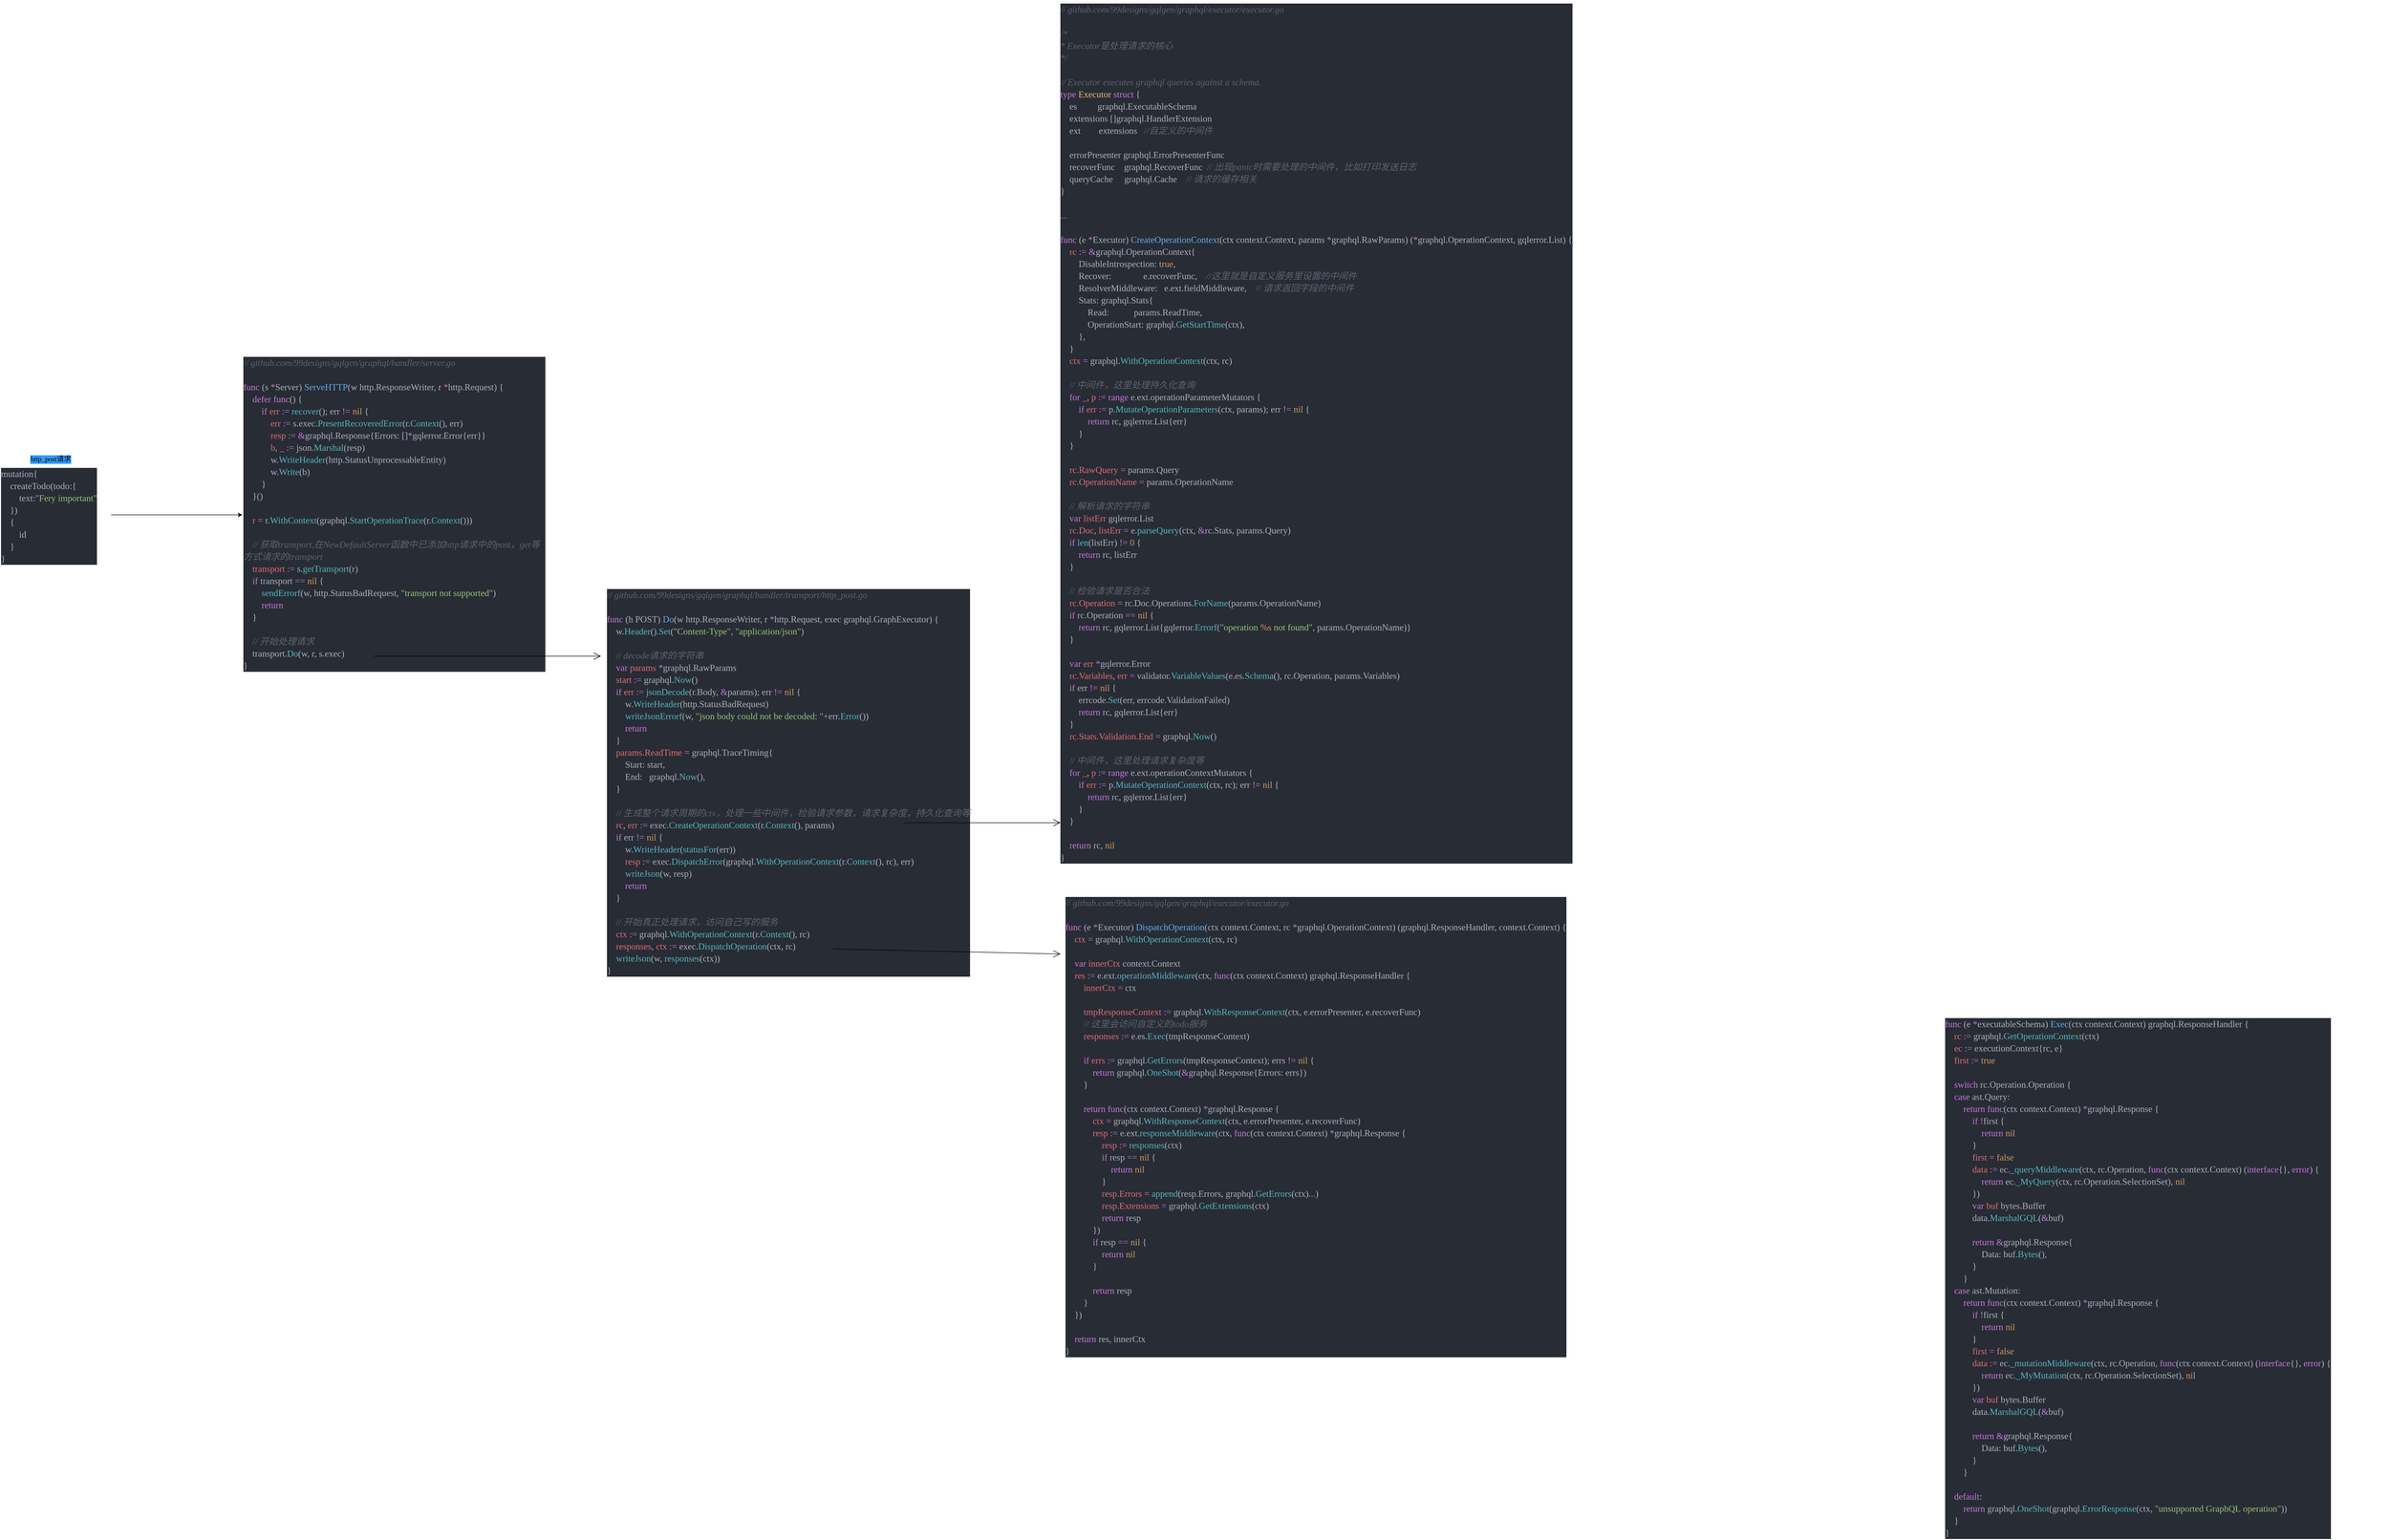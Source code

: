 <mxfile version="13.3.9" type="device"><diagram id="C5RBs43oDa-KdzZeNtuy" name="Page-1"><mxGraphModel dx="1902" dy="2166" grid="1" gridSize="10" guides="1" tooltips="1" connect="1" arrows="1" fold="1" page="1" pageScale="1" pageWidth="827" pageHeight="1169" math="0" shadow="0"><root><mxCell id="WIyWlLk6GJQsqaUBKTNV-0"/><mxCell id="WIyWlLk6GJQsqaUBKTNV-1" parent="WIyWlLk6GJQsqaUBKTNV-0"/><mxCell id="Q-_vGutw8GaxA6yueWej-3" value="http_post请求" style="text;html=1;strokeColor=none;fillColor=none;align=center;verticalAlign=middle;whiteSpace=wrap;rounded=0;labelBackgroundColor=#3399FF;fontFamily=Garamond;fontSize=14;fontColor=#000000;" vertex="1" parent="WIyWlLk6GJQsqaUBKTNV-1"><mxGeometry x="80" y="350" width="101" height="20" as="geometry"/></mxCell><mxCell id="Q-_vGutw8GaxA6yueWej-14" style="edgeStyle=orthogonalEdgeStyle;rounded=0;orthogonalLoop=1;jettySize=auto;html=1;exitX=1;exitY=0.5;exitDx=0;exitDy=0;entryX=0;entryY=0.5;entryDx=0;entryDy=0;fontFamily=Garamond;fontSize=14;fontColor=#000000;" edge="1" parent="WIyWlLk6GJQsqaUBKTNV-1" source="Q-_vGutw8GaxA6yueWej-10" target="Q-_vGutw8GaxA6yueWej-13"><mxGeometry relative="1" as="geometry"/></mxCell><mxCell id="Q-_vGutw8GaxA6yueWej-10" value="&lt;div style=&quot;color: rgb(171, 178, 191); background-color: rgb(40, 44, 52); font-weight: normal; font-size: 18px; line-height: 24px;&quot;&gt;&lt;div&gt;&lt;span style=&quot;color: #abb2bf&quot;&gt;mutation{&lt;/span&gt;&lt;/div&gt;&lt;div&gt;&lt;span style=&quot;color: #abb2bf&quot;&gt;&amp;nbsp;&amp;nbsp;&amp;nbsp;&amp;nbsp;&lt;/span&gt;&lt;span style=&quot;color: #abb2bf&quot;&gt;createTodo(todo&lt;/span&gt;&lt;span style=&quot;color: #abb2bf&quot;&gt;:{&lt;/span&gt;&lt;/div&gt;&lt;div&gt;&lt;span style=&quot;color: #abb2bf&quot;&gt;&amp;nbsp;&amp;nbsp;&amp;nbsp;&amp;nbsp;&amp;nbsp;&amp;nbsp;&amp;nbsp;&amp;nbsp;&lt;/span&gt;&lt;span style=&quot;color: #abb2bf&quot;&gt;text&lt;/span&gt;&lt;span style=&quot;color: #abb2bf&quot;&gt;:&lt;/span&gt;&lt;span style=&quot;color: #98c379&quot;&gt;&quot;Fery&amp;nbsp;important&quot;&lt;/span&gt;&lt;/div&gt;&lt;div&gt;&lt;span style=&quot;color: #abb2bf&quot;&gt;&amp;nbsp;&amp;nbsp;&amp;nbsp;&amp;nbsp;}&lt;/span&gt;&lt;span style=&quot;color: #abb2bf&quot;&gt;)&lt;/span&gt;&lt;/div&gt;&lt;div&gt;&lt;span style=&quot;color: #abb2bf&quot;&gt;&amp;nbsp;&amp;nbsp;&amp;nbsp;&amp;nbsp;{&lt;/span&gt;&lt;/div&gt;&lt;div&gt;&lt;span style=&quot;color: #abb2bf&quot;&gt;&amp;nbsp;&amp;nbsp;&amp;nbsp;&amp;nbsp;&amp;nbsp;&amp;nbsp;&amp;nbsp;&amp;nbsp;&lt;/span&gt;&lt;span style=&quot;color: #abb2bf&quot;&gt;id&lt;/span&gt;&lt;/div&gt;&lt;div&gt;&lt;span style=&quot;color: #abb2bf&quot;&gt;&amp;nbsp;&amp;nbsp;&amp;nbsp;&amp;nbsp;}&lt;/span&gt;&lt;/div&gt;&lt;div&gt;&lt;span style=&quot;color: #abb2bf&quot;&gt;}&lt;/span&gt;&lt;/div&gt;&lt;/div&gt;" style="text;whiteSpace=wrap;html=1;fontSize=14;fontFamily=Garamond;fontColor=#000000;" vertex="1" parent="WIyWlLk6GJQsqaUBKTNV-1"><mxGeometry x="30" y="370" width="220" height="200" as="geometry"/></mxCell><mxCell id="Q-_vGutw8GaxA6yueWej-13" value="&lt;div style=&quot;color: rgb(171, 178, 191); background-color: rgb(40, 44, 52); font-weight: normal; font-size: 18px; line-height: 24px;&quot;&gt;&lt;div&gt;&lt;span style=&quot;color: #5c6370 ; font-style: italic&quot;&gt;//&amp;nbsp;github.com/99designs/gqlgen/graphql/handler/server.go&lt;/span&gt;&lt;/div&gt;&lt;br&gt;&lt;div&gt;&lt;span style=&quot;color: #c678dd&quot;&gt;func&lt;/span&gt;&lt;span style=&quot;color: #abb2bf&quot;&gt;&amp;nbsp;(s&amp;nbsp;&lt;/span&gt;&lt;span style=&quot;color: #c678dd&quot;&gt;*&lt;/span&gt;&lt;span style=&quot;color: #abb2bf&quot;&gt;Server)&amp;nbsp;&lt;/span&gt;&lt;span style=&quot;color: #61afef&quot;&gt;ServeHTTP&lt;/span&gt;&lt;span style=&quot;color: #abb2bf&quot;&gt;(w&amp;nbsp;http.ResponseWriter,&amp;nbsp;r&amp;nbsp;&lt;/span&gt;&lt;span style=&quot;color: #c678dd&quot;&gt;*&lt;/span&gt;&lt;span style=&quot;color: #abb2bf&quot;&gt;http.Request)&amp;nbsp;{&lt;/span&gt;&lt;/div&gt;&lt;div&gt;&lt;span style=&quot;color: #abb2bf&quot;&gt;&amp;nbsp;&amp;nbsp;&amp;nbsp;&amp;nbsp;&lt;/span&gt;&lt;span style=&quot;color: #c678dd&quot;&gt;defer&lt;/span&gt;&lt;span style=&quot;color: #abb2bf&quot;&gt;&amp;nbsp;&lt;/span&gt;&lt;span style=&quot;color: #c678dd&quot;&gt;func&lt;/span&gt;&lt;span style=&quot;color: #abb2bf&quot;&gt;()&amp;nbsp;{&lt;/span&gt;&lt;/div&gt;&lt;div&gt;&lt;span style=&quot;color: #abb2bf&quot;&gt;&amp;nbsp;&amp;nbsp;&amp;nbsp;&amp;nbsp;&amp;nbsp;&amp;nbsp;&amp;nbsp;&amp;nbsp;&lt;/span&gt;&lt;span style=&quot;color: #c678dd&quot;&gt;if&lt;/span&gt;&lt;span style=&quot;color: #abb2bf&quot;&gt;&amp;nbsp;&lt;/span&gt;&lt;span style=&quot;color: #e06c75&quot;&gt;err&lt;/span&gt;&lt;span style=&quot;color: #abb2bf&quot;&gt;&amp;nbsp;&lt;/span&gt;&lt;span style=&quot;color: #c678dd&quot;&gt;:=&lt;/span&gt;&lt;span style=&quot;color: #abb2bf&quot;&gt;&amp;nbsp;&lt;/span&gt;&lt;span style=&quot;color: #56b6c2&quot;&gt;recover&lt;/span&gt;&lt;span style=&quot;color: #abb2bf&quot;&gt;();&amp;nbsp;err&amp;nbsp;&lt;/span&gt;&lt;span style=&quot;color: #c678dd&quot;&gt;!=&lt;/span&gt;&lt;span style=&quot;color: #abb2bf&quot;&gt;&amp;nbsp;&lt;/span&gt;&lt;span style=&quot;color: #d19a66&quot;&gt;nil&lt;/span&gt;&lt;span style=&quot;color: #abb2bf&quot;&gt;&amp;nbsp;{&lt;/span&gt;&lt;/div&gt;&lt;div&gt;&lt;span style=&quot;color: #abb2bf&quot;&gt;&amp;nbsp;&amp;nbsp;&amp;nbsp;&amp;nbsp;&amp;nbsp;&amp;nbsp;&amp;nbsp;&amp;nbsp;&amp;nbsp;&amp;nbsp;&amp;nbsp;&amp;nbsp;&lt;/span&gt;&lt;span style=&quot;color: #e06c75&quot;&gt;err&lt;/span&gt;&lt;span style=&quot;color: #abb2bf&quot;&gt;&amp;nbsp;&lt;/span&gt;&lt;span style=&quot;color: #c678dd&quot;&gt;:=&lt;/span&gt;&lt;span style=&quot;color: #abb2bf&quot;&gt;&amp;nbsp;s.exec.&lt;/span&gt;&lt;span style=&quot;color: #56b6c2&quot;&gt;PresentRecoveredError&lt;/span&gt;&lt;span style=&quot;color: #abb2bf&quot;&gt;(r.&lt;/span&gt;&lt;span style=&quot;color: #56b6c2&quot;&gt;Context&lt;/span&gt;&lt;span style=&quot;color: #abb2bf&quot;&gt;(),&amp;nbsp;err)&lt;/span&gt;&lt;/div&gt;&lt;div&gt;&lt;span style=&quot;color: #abb2bf&quot;&gt;&amp;nbsp;&amp;nbsp;&amp;nbsp;&amp;nbsp;&amp;nbsp;&amp;nbsp;&amp;nbsp;&amp;nbsp;&amp;nbsp;&amp;nbsp;&amp;nbsp;&amp;nbsp;&lt;/span&gt;&lt;span style=&quot;color: #e06c75&quot;&gt;resp&lt;/span&gt;&lt;span style=&quot;color: #abb2bf&quot;&gt;&amp;nbsp;&lt;/span&gt;&lt;span style=&quot;color: #c678dd&quot;&gt;:=&lt;/span&gt;&lt;span style=&quot;color: #abb2bf&quot;&gt;&amp;nbsp;&lt;/span&gt;&lt;span style=&quot;color: #c678dd&quot;&gt;&amp;amp;&lt;/span&gt;&lt;span style=&quot;color: #abb2bf&quot;&gt;graphql.Response{Errors:&amp;nbsp;[]&lt;/span&gt;&lt;span style=&quot;color: #c678dd&quot;&gt;*&lt;/span&gt;&lt;span style=&quot;color: #abb2bf&quot;&gt;gqlerror.Error{err}}&lt;/span&gt;&lt;/div&gt;&lt;div&gt;&lt;span style=&quot;color: #abb2bf&quot;&gt;&amp;nbsp;&amp;nbsp;&amp;nbsp;&amp;nbsp;&amp;nbsp;&amp;nbsp;&amp;nbsp;&amp;nbsp;&amp;nbsp;&amp;nbsp;&amp;nbsp;&amp;nbsp;&lt;/span&gt;&lt;span style=&quot;color: #e06c75&quot;&gt;b&lt;/span&gt;&lt;span style=&quot;color: #abb2bf&quot;&gt;,&amp;nbsp;&lt;/span&gt;&lt;span style=&quot;color: #e06c75&quot;&gt;_&lt;/span&gt;&lt;span style=&quot;color: #abb2bf&quot;&gt;&amp;nbsp;&lt;/span&gt;&lt;span style=&quot;color: #c678dd&quot;&gt;:=&lt;/span&gt;&lt;span style=&quot;color: #abb2bf&quot;&gt;&amp;nbsp;json.&lt;/span&gt;&lt;span style=&quot;color: #56b6c2&quot;&gt;Marshal&lt;/span&gt;&lt;span style=&quot;color: #abb2bf&quot;&gt;(resp)&lt;/span&gt;&lt;/div&gt;&lt;div&gt;&lt;span style=&quot;color: #abb2bf&quot;&gt;&amp;nbsp;&amp;nbsp;&amp;nbsp;&amp;nbsp;&amp;nbsp;&amp;nbsp;&amp;nbsp;&amp;nbsp;&amp;nbsp;&amp;nbsp;&amp;nbsp;&amp;nbsp;w.&lt;/span&gt;&lt;span style=&quot;color: #56b6c2&quot;&gt;WriteHeader&lt;/span&gt;&lt;span style=&quot;color: #abb2bf&quot;&gt;(http.StatusUnprocessableEntity)&lt;/span&gt;&lt;/div&gt;&lt;div&gt;&lt;span style=&quot;color: #abb2bf&quot;&gt;&amp;nbsp;&amp;nbsp;&amp;nbsp;&amp;nbsp;&amp;nbsp;&amp;nbsp;&amp;nbsp;&amp;nbsp;&amp;nbsp;&amp;nbsp;&amp;nbsp;&amp;nbsp;w.&lt;/span&gt;&lt;span style=&quot;color: #56b6c2&quot;&gt;Write&lt;/span&gt;&lt;span style=&quot;color: #abb2bf&quot;&gt;(b)&lt;/span&gt;&lt;/div&gt;&lt;div&gt;&lt;span style=&quot;color: #abb2bf&quot;&gt;&amp;nbsp;&amp;nbsp;&amp;nbsp;&amp;nbsp;&amp;nbsp;&amp;nbsp;&amp;nbsp;&amp;nbsp;}&lt;/span&gt;&lt;/div&gt;&lt;div&gt;&lt;span style=&quot;color: #abb2bf&quot;&gt;&amp;nbsp;&amp;nbsp;&amp;nbsp;&amp;nbsp;}()&lt;/span&gt;&lt;/div&gt;&lt;br&gt;&lt;div&gt;&lt;span style=&quot;color: #abb2bf&quot;&gt;&amp;nbsp;&amp;nbsp;&amp;nbsp;&amp;nbsp;&lt;/span&gt;&lt;span style=&quot;color: #e06c75&quot;&gt;r&lt;/span&gt;&lt;span style=&quot;color: #abb2bf&quot;&gt;&amp;nbsp;&lt;/span&gt;&lt;span style=&quot;color: #c678dd&quot;&gt;=&lt;/span&gt;&lt;span style=&quot;color: #abb2bf&quot;&gt;&amp;nbsp;r.&lt;/span&gt;&lt;span style=&quot;color: #56b6c2&quot;&gt;WithContext&lt;/span&gt;&lt;span style=&quot;color: #abb2bf&quot;&gt;(graphql.&lt;/span&gt;&lt;span style=&quot;color: #56b6c2&quot;&gt;StartOperationTrace&lt;/span&gt;&lt;span style=&quot;color: #abb2bf&quot;&gt;(r.&lt;/span&gt;&lt;span style=&quot;color: #56b6c2&quot;&gt;Context&lt;/span&gt;&lt;span style=&quot;color: #abb2bf&quot;&gt;()))&lt;/span&gt;&lt;/div&gt;&lt;br&gt;&lt;div&gt;&lt;span style=&quot;color: #abb2bf&quot;&gt;&amp;nbsp;&amp;nbsp;&amp;nbsp;&amp;nbsp;&lt;/span&gt;&lt;span style=&quot;color: #5c6370 ; font-style: italic&quot;&gt;//&amp;nbsp;获取transport,在NewDefaultServer函数中已添加http请求中的post，get等方式请求的transport&lt;/span&gt;&lt;/div&gt;&lt;div&gt;&lt;span style=&quot;color: #abb2bf&quot;&gt;&amp;nbsp;&amp;nbsp;&amp;nbsp;&amp;nbsp;&lt;/span&gt;&lt;span style=&quot;color: #e06c75&quot;&gt;transport&lt;/span&gt;&lt;span style=&quot;color: #abb2bf&quot;&gt;&amp;nbsp;&lt;/span&gt;&lt;span style=&quot;color: #c678dd&quot;&gt;:=&lt;/span&gt;&lt;span style=&quot;color: #abb2bf&quot;&gt;&amp;nbsp;s.&lt;/span&gt;&lt;span style=&quot;color: #56b6c2&quot;&gt;getTransport&lt;/span&gt;&lt;span style=&quot;color: #abb2bf&quot;&gt;(r)&lt;/span&gt;&lt;/div&gt;&lt;div&gt;&lt;span style=&quot;color: #abb2bf&quot;&gt;&amp;nbsp;&amp;nbsp;&amp;nbsp;&amp;nbsp;&lt;/span&gt;&lt;span style=&quot;color: #c678dd&quot;&gt;if&lt;/span&gt;&lt;span style=&quot;color: #abb2bf&quot;&gt;&amp;nbsp;transport&amp;nbsp;&lt;/span&gt;&lt;span style=&quot;color: #c678dd&quot;&gt;==&lt;/span&gt;&lt;span style=&quot;color: #abb2bf&quot;&gt;&amp;nbsp;&lt;/span&gt;&lt;span style=&quot;color: #d19a66&quot;&gt;nil&lt;/span&gt;&lt;span style=&quot;color: #abb2bf&quot;&gt;&amp;nbsp;{&lt;/span&gt;&lt;/div&gt;&lt;div&gt;&lt;span style=&quot;color: #abb2bf&quot;&gt;&amp;nbsp;&amp;nbsp;&amp;nbsp;&amp;nbsp;&amp;nbsp;&amp;nbsp;&amp;nbsp;&amp;nbsp;&lt;/span&gt;&lt;span style=&quot;color: #56b6c2&quot;&gt;sendErrorf&lt;/span&gt;&lt;span style=&quot;color: #abb2bf&quot;&gt;(w,&amp;nbsp;http.StatusBadRequest,&amp;nbsp;&lt;/span&gt;&lt;span style=&quot;color: #98c379&quot;&gt;&quot;transport&amp;nbsp;not&amp;nbsp;supported&quot;&lt;/span&gt;&lt;span style=&quot;color: #abb2bf&quot;&gt;)&lt;/span&gt;&lt;/div&gt;&lt;div&gt;&lt;span style=&quot;color: #abb2bf&quot;&gt;&amp;nbsp;&amp;nbsp;&amp;nbsp;&amp;nbsp;&amp;nbsp;&amp;nbsp;&amp;nbsp;&amp;nbsp;&lt;/span&gt;&lt;span style=&quot;color: #c678dd&quot;&gt;return&lt;/span&gt;&lt;/div&gt;&lt;div&gt;&lt;span style=&quot;color: #abb2bf&quot;&gt;&amp;nbsp;&amp;nbsp;&amp;nbsp;&amp;nbsp;}&lt;/span&gt;&lt;/div&gt;&lt;br&gt;&lt;div&gt;&lt;span style=&quot;color: #abb2bf&quot;&gt;&amp;nbsp;&amp;nbsp;&amp;nbsp;&amp;nbsp;&lt;/span&gt;&lt;span style=&quot;color: #5c6370 ; font-style: italic&quot;&gt;//&amp;nbsp;开始处理请求&lt;/span&gt;&lt;/div&gt;&lt;div&gt;&lt;span style=&quot;color: #abb2bf&quot;&gt;&amp;nbsp;&amp;nbsp;&amp;nbsp;&amp;nbsp;transport.&lt;/span&gt;&lt;span style=&quot;color: #56b6c2&quot;&gt;Do&lt;/span&gt;&lt;span style=&quot;color: #abb2bf&quot;&gt;(w,&amp;nbsp;r,&amp;nbsp;s.exec)&lt;/span&gt;&lt;/div&gt;&lt;div&gt;&lt;span style=&quot;color: #abb2bf&quot;&gt;}&lt;/span&gt;&lt;/div&gt;&lt;/div&gt;" style="text;whiteSpace=wrap;html=1;fontSize=14;fontFamily=Garamond;fontColor=#000000;" vertex="1" parent="WIyWlLk6GJQsqaUBKTNV-1"><mxGeometry x="510" y="150" width="600" height="640" as="geometry"/></mxCell><mxCell id="Q-_vGutw8GaxA6yueWej-15" value="&lt;div style=&quot;color: rgb(171, 178, 191); background-color: rgb(40, 44, 52); font-weight: normal; font-size: 18px; line-height: 24px;&quot;&gt;&lt;div&gt;&lt;span style=&quot;color: #5c6370 ; font-style: italic&quot;&gt;//&amp;nbsp;github.com/99designs/gqlgen/graphql/handler/transport/http_post.go&lt;/span&gt;&lt;/div&gt;&lt;br&gt;&lt;div&gt;&lt;span style=&quot;color: #c678dd&quot;&gt;func&lt;/span&gt;&lt;span style=&quot;color: #abb2bf&quot;&gt;&amp;nbsp;(h&amp;nbsp;POST)&amp;nbsp;&lt;/span&gt;&lt;span style=&quot;color: #61afef&quot;&gt;Do&lt;/span&gt;&lt;span style=&quot;color: #abb2bf&quot;&gt;(w&amp;nbsp;http.ResponseWriter,&amp;nbsp;r&amp;nbsp;&lt;/span&gt;&lt;span style=&quot;color: #c678dd&quot;&gt;*&lt;/span&gt;&lt;span style=&quot;color: #abb2bf&quot;&gt;http.Request,&amp;nbsp;exec&amp;nbsp;graphql.GraphExecutor)&amp;nbsp;{&lt;/span&gt;&lt;/div&gt;&lt;div&gt;&lt;span style=&quot;color: #abb2bf&quot;&gt;&amp;nbsp;&amp;nbsp;&amp;nbsp;&amp;nbsp;w.&lt;/span&gt;&lt;span style=&quot;color: #56b6c2&quot;&gt;Header&lt;/span&gt;&lt;span style=&quot;color: #abb2bf&quot;&gt;().&lt;/span&gt;&lt;span style=&quot;color: #56b6c2&quot;&gt;Set&lt;/span&gt;&lt;span style=&quot;color: #abb2bf&quot;&gt;(&lt;/span&gt;&lt;span style=&quot;color: #98c379&quot;&gt;&quot;Content-Type&quot;&lt;/span&gt;&lt;span style=&quot;color: #abb2bf&quot;&gt;,&amp;nbsp;&lt;/span&gt;&lt;span style=&quot;color: #98c379&quot;&gt;&quot;application/json&quot;&lt;/span&gt;&lt;span style=&quot;color: #abb2bf&quot;&gt;)&lt;/span&gt;&lt;/div&gt;&lt;br&gt;&lt;div&gt;&lt;span style=&quot;color: #abb2bf&quot;&gt;&amp;nbsp;&amp;nbsp;&amp;nbsp;&amp;nbsp;&lt;/span&gt;&lt;span style=&quot;color: #5c6370 ; font-style: italic&quot;&gt;//&amp;nbsp;decode请求的字符串&lt;/span&gt;&lt;/div&gt;&lt;div&gt;&lt;span style=&quot;color: #abb2bf&quot;&gt;&amp;nbsp;&amp;nbsp;&amp;nbsp;&amp;nbsp;&lt;/span&gt;&lt;span style=&quot;color: #c678dd&quot;&gt;var&lt;/span&gt;&lt;span style=&quot;color: #abb2bf&quot;&gt;&amp;nbsp;&lt;/span&gt;&lt;span style=&quot;color: #e06c75&quot;&gt;params&lt;/span&gt;&lt;span style=&quot;color: #abb2bf&quot;&gt;&amp;nbsp;&lt;/span&gt;&lt;span style=&quot;color: #c678dd&quot;&gt;*&lt;/span&gt;&lt;span style=&quot;color: #abb2bf&quot;&gt;graphql.RawParams&lt;/span&gt;&lt;/div&gt;&lt;div&gt;&lt;span style=&quot;color: #abb2bf&quot;&gt;&amp;nbsp;&amp;nbsp;&amp;nbsp;&amp;nbsp;&lt;/span&gt;&lt;span style=&quot;color: #e06c75&quot;&gt;start&lt;/span&gt;&lt;span style=&quot;color: #abb2bf&quot;&gt;&amp;nbsp;&lt;/span&gt;&lt;span style=&quot;color: #c678dd&quot;&gt;:=&lt;/span&gt;&lt;span style=&quot;color: #abb2bf&quot;&gt;&amp;nbsp;graphql.&lt;/span&gt;&lt;span style=&quot;color: #56b6c2&quot;&gt;Now&lt;/span&gt;&lt;span style=&quot;color: #abb2bf&quot;&gt;()&lt;/span&gt;&lt;/div&gt;&lt;div&gt;&lt;span style=&quot;color: #abb2bf&quot;&gt;&amp;nbsp;&amp;nbsp;&amp;nbsp;&amp;nbsp;&lt;/span&gt;&lt;span style=&quot;color: #c678dd&quot;&gt;if&lt;/span&gt;&lt;span style=&quot;color: #abb2bf&quot;&gt;&amp;nbsp;&lt;/span&gt;&lt;span style=&quot;color: #e06c75&quot;&gt;err&lt;/span&gt;&lt;span style=&quot;color: #abb2bf&quot;&gt;&amp;nbsp;&lt;/span&gt;&lt;span style=&quot;color: #c678dd&quot;&gt;:=&lt;/span&gt;&lt;span style=&quot;color: #abb2bf&quot;&gt;&amp;nbsp;&lt;/span&gt;&lt;span style=&quot;color: #56b6c2&quot;&gt;jsonDecode&lt;/span&gt;&lt;span style=&quot;color: #abb2bf&quot;&gt;(r.Body,&amp;nbsp;&lt;/span&gt;&lt;span style=&quot;color: #c678dd&quot;&gt;&amp;amp;&lt;/span&gt;&lt;span style=&quot;color: #abb2bf&quot;&gt;params);&amp;nbsp;err&amp;nbsp;&lt;/span&gt;&lt;span style=&quot;color: #c678dd&quot;&gt;!=&lt;/span&gt;&lt;span style=&quot;color: #abb2bf&quot;&gt;&amp;nbsp;&lt;/span&gt;&lt;span style=&quot;color: #d19a66&quot;&gt;nil&lt;/span&gt;&lt;span style=&quot;color: #abb2bf&quot;&gt;&amp;nbsp;{&lt;/span&gt;&lt;/div&gt;&lt;div&gt;&lt;span style=&quot;color: #abb2bf&quot;&gt;&amp;nbsp;&amp;nbsp;&amp;nbsp;&amp;nbsp;&amp;nbsp;&amp;nbsp;&amp;nbsp;&amp;nbsp;w.&lt;/span&gt;&lt;span style=&quot;color: #56b6c2&quot;&gt;WriteHeader&lt;/span&gt;&lt;span style=&quot;color: #abb2bf&quot;&gt;(http.StatusBadRequest)&lt;/span&gt;&lt;/div&gt;&lt;div&gt;&lt;span style=&quot;color: #abb2bf&quot;&gt;&amp;nbsp;&amp;nbsp;&amp;nbsp;&amp;nbsp;&amp;nbsp;&amp;nbsp;&amp;nbsp;&amp;nbsp;&lt;/span&gt;&lt;span style=&quot;color: #56b6c2&quot;&gt;writeJsonErrorf&lt;/span&gt;&lt;span style=&quot;color: #abb2bf&quot;&gt;(w,&amp;nbsp;&lt;/span&gt;&lt;span style=&quot;color: #98c379&quot;&gt;&quot;json&amp;nbsp;body&amp;nbsp;could&amp;nbsp;not&amp;nbsp;be&amp;nbsp;decoded:&amp;nbsp;&quot;&lt;/span&gt;&lt;span style=&quot;color: #c678dd&quot;&gt;+&lt;/span&gt;&lt;span style=&quot;color: #abb2bf&quot;&gt;err.&lt;/span&gt;&lt;span style=&quot;color: #56b6c2&quot;&gt;Error&lt;/span&gt;&lt;span style=&quot;color: #abb2bf&quot;&gt;())&lt;/span&gt;&lt;/div&gt;&lt;div&gt;&lt;span style=&quot;color: #abb2bf&quot;&gt;&amp;nbsp;&amp;nbsp;&amp;nbsp;&amp;nbsp;&amp;nbsp;&amp;nbsp;&amp;nbsp;&amp;nbsp;&lt;/span&gt;&lt;span style=&quot;color: #c678dd&quot;&gt;return&lt;/span&gt;&lt;/div&gt;&lt;div&gt;&lt;span style=&quot;color: #abb2bf&quot;&gt;&amp;nbsp;&amp;nbsp;&amp;nbsp;&amp;nbsp;}&lt;/span&gt;&lt;/div&gt;&lt;div&gt;&lt;span style=&quot;color: #abb2bf&quot;&gt;&amp;nbsp;&amp;nbsp;&amp;nbsp;&amp;nbsp;&lt;/span&gt;&lt;span style=&quot;color: #e06c75&quot;&gt;params.ReadTime&lt;/span&gt;&lt;span style=&quot;color: #abb2bf&quot;&gt;&amp;nbsp;&lt;/span&gt;&lt;span style=&quot;color: #c678dd&quot;&gt;=&lt;/span&gt;&lt;span style=&quot;color: #abb2bf&quot;&gt;&amp;nbsp;graphql.TraceTiming{&lt;/span&gt;&lt;/div&gt;&lt;div&gt;&lt;span style=&quot;color: #abb2bf&quot;&gt;&amp;nbsp;&amp;nbsp;&amp;nbsp;&amp;nbsp;&amp;nbsp;&amp;nbsp;&amp;nbsp;&amp;nbsp;Start:&amp;nbsp;start,&lt;/span&gt;&lt;/div&gt;&lt;div&gt;&lt;span style=&quot;color: #abb2bf&quot;&gt;&amp;nbsp;&amp;nbsp;&amp;nbsp;&amp;nbsp;&amp;nbsp;&amp;nbsp;&amp;nbsp;&amp;nbsp;End:&amp;nbsp;&amp;nbsp;&amp;nbsp;graphql.&lt;/span&gt;&lt;span style=&quot;color: #56b6c2&quot;&gt;Now&lt;/span&gt;&lt;span style=&quot;color: #abb2bf&quot;&gt;(),&lt;/span&gt;&lt;/div&gt;&lt;div&gt;&lt;span style=&quot;color: #abb2bf&quot;&gt;&amp;nbsp;&amp;nbsp;&amp;nbsp;&amp;nbsp;}&lt;/span&gt;&lt;/div&gt;&lt;br&gt;&lt;div&gt;&lt;span style=&quot;color: #abb2bf&quot;&gt;&amp;nbsp;&amp;nbsp;&amp;nbsp;&amp;nbsp;&lt;/span&gt;&lt;span style=&quot;color: #5c6370 ; font-style: italic&quot;&gt;//&amp;nbsp;生成整个请求周期的ctx，处理一些中间件，检验请求参数，请求复杂度，持久化查询等&lt;/span&gt;&lt;/div&gt;&lt;div&gt;&lt;span style=&quot;color: #abb2bf&quot;&gt;&amp;nbsp;&amp;nbsp;&amp;nbsp;&amp;nbsp;&lt;/span&gt;&lt;span style=&quot;color: #e06c75&quot;&gt;rc&lt;/span&gt;&lt;span style=&quot;color: #abb2bf&quot;&gt;,&amp;nbsp;&lt;/span&gt;&lt;span style=&quot;color: #e06c75&quot;&gt;err&lt;/span&gt;&lt;span style=&quot;color: #abb2bf&quot;&gt;&amp;nbsp;&lt;/span&gt;&lt;span style=&quot;color: #c678dd&quot;&gt;:=&lt;/span&gt;&lt;span style=&quot;color: #abb2bf&quot;&gt;&amp;nbsp;exec.&lt;/span&gt;&lt;span style=&quot;color: #56b6c2&quot;&gt;CreateOperationContext&lt;/span&gt;&lt;span style=&quot;color: #abb2bf&quot;&gt;(r.&lt;/span&gt;&lt;span style=&quot;color: #56b6c2&quot;&gt;Context&lt;/span&gt;&lt;span style=&quot;color: #abb2bf&quot;&gt;(),&amp;nbsp;params)&lt;/span&gt;&lt;/div&gt;&lt;div&gt;&lt;span style=&quot;color: #abb2bf&quot;&gt;&amp;nbsp;&amp;nbsp;&amp;nbsp;&amp;nbsp;&lt;/span&gt;&lt;span style=&quot;color: #c678dd&quot;&gt;if&lt;/span&gt;&lt;span style=&quot;color: #abb2bf&quot;&gt;&amp;nbsp;err&amp;nbsp;&lt;/span&gt;&lt;span style=&quot;color: #c678dd&quot;&gt;!=&lt;/span&gt;&lt;span style=&quot;color: #abb2bf&quot;&gt;&amp;nbsp;&lt;/span&gt;&lt;span style=&quot;color: #d19a66&quot;&gt;nil&lt;/span&gt;&lt;span style=&quot;color: #abb2bf&quot;&gt;&amp;nbsp;{&lt;/span&gt;&lt;/div&gt;&lt;div&gt;&lt;span style=&quot;color: #abb2bf&quot;&gt;&amp;nbsp;&amp;nbsp;&amp;nbsp;&amp;nbsp;&amp;nbsp;&amp;nbsp;&amp;nbsp;&amp;nbsp;w.&lt;/span&gt;&lt;span style=&quot;color: #56b6c2&quot;&gt;WriteHeader&lt;/span&gt;&lt;span style=&quot;color: #abb2bf&quot;&gt;(&lt;/span&gt;&lt;span style=&quot;color: #56b6c2&quot;&gt;statusFor&lt;/span&gt;&lt;span style=&quot;color: #abb2bf&quot;&gt;(err))&lt;/span&gt;&lt;/div&gt;&lt;div&gt;&lt;span style=&quot;color: #abb2bf&quot;&gt;&amp;nbsp;&amp;nbsp;&amp;nbsp;&amp;nbsp;&amp;nbsp;&amp;nbsp;&amp;nbsp;&amp;nbsp;&lt;/span&gt;&lt;span style=&quot;color: #e06c75&quot;&gt;resp&lt;/span&gt;&lt;span style=&quot;color: #abb2bf&quot;&gt;&amp;nbsp;&lt;/span&gt;&lt;span style=&quot;color: #c678dd&quot;&gt;:=&lt;/span&gt;&lt;span style=&quot;color: #abb2bf&quot;&gt;&amp;nbsp;exec.&lt;/span&gt;&lt;span style=&quot;color: #56b6c2&quot;&gt;DispatchError&lt;/span&gt;&lt;span style=&quot;color: #abb2bf&quot;&gt;(graphql.&lt;/span&gt;&lt;span style=&quot;color: #56b6c2&quot;&gt;WithOperationContext&lt;/span&gt;&lt;span style=&quot;color: #abb2bf&quot;&gt;(r.&lt;/span&gt;&lt;span style=&quot;color: #56b6c2&quot;&gt;Context&lt;/span&gt;&lt;span style=&quot;color: #abb2bf&quot;&gt;(),&amp;nbsp;rc),&amp;nbsp;err)&lt;/span&gt;&lt;/div&gt;&lt;div&gt;&lt;span style=&quot;color: #abb2bf&quot;&gt;&amp;nbsp;&amp;nbsp;&amp;nbsp;&amp;nbsp;&amp;nbsp;&amp;nbsp;&amp;nbsp;&amp;nbsp;&lt;/span&gt;&lt;span style=&quot;color: #56b6c2&quot;&gt;writeJson&lt;/span&gt;&lt;span style=&quot;color: #abb2bf&quot;&gt;(w,&amp;nbsp;resp)&lt;/span&gt;&lt;/div&gt;&lt;div&gt;&lt;span style=&quot;color: #abb2bf&quot;&gt;&amp;nbsp;&amp;nbsp;&amp;nbsp;&amp;nbsp;&amp;nbsp;&amp;nbsp;&amp;nbsp;&amp;nbsp;&lt;/span&gt;&lt;span style=&quot;color: #c678dd&quot;&gt;return&lt;/span&gt;&lt;/div&gt;&lt;div&gt;&lt;span style=&quot;color: #abb2bf&quot;&gt;&amp;nbsp;&amp;nbsp;&amp;nbsp;&amp;nbsp;}&lt;/span&gt;&lt;/div&gt;&lt;br&gt;&lt;div&gt;&lt;span style=&quot;color: #abb2bf&quot;&gt;&amp;nbsp;&amp;nbsp;&amp;nbsp;&amp;nbsp;&lt;/span&gt;&lt;span style=&quot;color: #5c6370 ; font-style: italic&quot;&gt;//&amp;nbsp;开始真正处理请求，访问自己写的服务&lt;/span&gt;&lt;/div&gt;&lt;div&gt;&lt;span style=&quot;color: #abb2bf&quot;&gt;&amp;nbsp;&amp;nbsp;&amp;nbsp;&amp;nbsp;&lt;/span&gt;&lt;span style=&quot;color: #e06c75&quot;&gt;ctx&lt;/span&gt;&lt;span style=&quot;color: #abb2bf&quot;&gt;&amp;nbsp;&lt;/span&gt;&lt;span style=&quot;color: #c678dd&quot;&gt;:=&lt;/span&gt;&lt;span style=&quot;color: #abb2bf&quot;&gt;&amp;nbsp;graphql.&lt;/span&gt;&lt;span style=&quot;color: #56b6c2&quot;&gt;WithOperationContext&lt;/span&gt;&lt;span style=&quot;color: #abb2bf&quot;&gt;(r.&lt;/span&gt;&lt;span style=&quot;color: #56b6c2&quot;&gt;Context&lt;/span&gt;&lt;span style=&quot;color: #abb2bf&quot;&gt;(),&amp;nbsp;rc)&lt;/span&gt;&lt;/div&gt;&lt;div&gt;&lt;span style=&quot;color: #abb2bf&quot;&gt;&amp;nbsp;&amp;nbsp;&amp;nbsp;&amp;nbsp;&lt;/span&gt;&lt;span style=&quot;color: #e06c75&quot;&gt;responses&lt;/span&gt;&lt;span style=&quot;color: #abb2bf&quot;&gt;,&amp;nbsp;&lt;/span&gt;&lt;span style=&quot;color: #e06c75&quot;&gt;ctx&lt;/span&gt;&lt;span style=&quot;color: #abb2bf&quot;&gt;&amp;nbsp;&lt;/span&gt;&lt;span style=&quot;color: #c678dd&quot;&gt;:=&lt;/span&gt;&lt;span style=&quot;color: #abb2bf&quot;&gt;&amp;nbsp;exec.&lt;/span&gt;&lt;span style=&quot;color: #56b6c2&quot;&gt;DispatchOperation&lt;/span&gt;&lt;span style=&quot;color: #abb2bf&quot;&gt;(ctx,&amp;nbsp;rc)&lt;/span&gt;&lt;/div&gt;&lt;div&gt;&lt;span style=&quot;color: #abb2bf&quot;&gt;&amp;nbsp;&amp;nbsp;&amp;nbsp;&amp;nbsp;&lt;/span&gt;&lt;span style=&quot;color: #56b6c2&quot;&gt;writeJson&lt;/span&gt;&lt;span style=&quot;color: #abb2bf&quot;&gt;(w,&amp;nbsp;&lt;/span&gt;&lt;span style=&quot;color: #56b6c2&quot;&gt;responses&lt;/span&gt;&lt;span style=&quot;color: #abb2bf&quot;&gt;(ctx))&lt;/span&gt;&lt;/div&gt;&lt;div&gt;&lt;span style=&quot;color: #abb2bf&quot;&gt;}&lt;/span&gt;&lt;/div&gt;&lt;/div&gt;" style="text;whiteSpace=wrap;html=1;fontSize=14;fontFamily=Garamond;fontColor=#000000;" vertex="1" parent="WIyWlLk6GJQsqaUBKTNV-1"><mxGeometry x="1230" y="610" width="760" height="780" as="geometry"/></mxCell><mxCell id="Q-_vGutw8GaxA6yueWej-26" value="" style="endArrow=open;endFill=1;endSize=12;html=1;fontFamily=Garamond;fontSize=14;fontColor=#000000;" edge="1" parent="WIyWlLk6GJQsqaUBKTNV-1"><mxGeometry width="160" relative="1" as="geometry"><mxPoint x="770" y="750" as="sourcePoint"/><mxPoint x="1220" y="750" as="targetPoint"/></mxGeometry></mxCell><mxCell id="Q-_vGutw8GaxA6yueWej-27" value="&lt;div style=&quot;color: rgb(171, 178, 191); background-color: rgb(40, 44, 52); font-weight: normal; font-size: 18px; line-height: 24px;&quot;&gt;&lt;div&gt;&lt;span style=&quot;color: #5c6370 ; font-style: italic&quot;&gt;//&amp;nbsp;github.com/99designs/gqlgen/graphql/executor/executor.go&lt;/span&gt;&lt;/div&gt;&lt;br&gt;&lt;div&gt;&lt;span style=&quot;color: #5c6370 ; font-style: italic&quot;&gt;/*&lt;/span&gt;&lt;/div&gt;&lt;div&gt;&lt;span style=&quot;color: #5c6370 ; font-style: italic&quot;&gt;*&amp;nbsp;Executor是处理请求的核心&lt;/span&gt;&lt;/div&gt;&lt;div&gt;&lt;span style=&quot;color: #5c6370 ; font-style: italic&quot;&gt;*/&lt;/span&gt;&lt;/div&gt;&lt;br&gt;&lt;div&gt;&lt;span style=&quot;color: #5c6370 ; font-style: italic&quot;&gt;//&amp;nbsp;Executor&amp;nbsp;executes&amp;nbsp;graphql&amp;nbsp;queries&amp;nbsp;against&amp;nbsp;a&amp;nbsp;schema.&lt;/span&gt;&lt;/div&gt;&lt;div&gt;&lt;span style=&quot;color: #c678dd&quot;&gt;type&lt;/span&gt;&lt;span style=&quot;color: #abb2bf&quot;&gt;&amp;nbsp;&lt;/span&gt;&lt;span style=&quot;color: #e5c07b&quot;&gt;Executor&lt;/span&gt;&lt;span style=&quot;color: #abb2bf&quot;&gt;&amp;nbsp;&lt;/span&gt;&lt;span style=&quot;color: #c678dd&quot;&gt;struct&lt;/span&gt;&lt;span style=&quot;color: #abb2bf&quot;&gt;&amp;nbsp;{&lt;/span&gt;&lt;/div&gt;&lt;div&gt;&lt;span style=&quot;color: #abb2bf&quot;&gt;&amp;nbsp;&amp;nbsp;&amp;nbsp;&amp;nbsp;es&amp;nbsp;&amp;nbsp;&amp;nbsp;&amp;nbsp;&amp;nbsp;&amp;nbsp;&amp;nbsp;&amp;nbsp;&amp;nbsp;graphql.ExecutableSchema&lt;/span&gt;&lt;/div&gt;&lt;div&gt;&lt;span style=&quot;color: #abb2bf&quot;&gt;&amp;nbsp;&amp;nbsp;&amp;nbsp;&amp;nbsp;extensions&amp;nbsp;[]graphql.HandlerExtension&amp;nbsp;&amp;nbsp;&amp;nbsp;&lt;/span&gt;&lt;/div&gt;&lt;div&gt;&lt;span style=&quot;color: #abb2bf&quot;&gt;&amp;nbsp;&amp;nbsp;&amp;nbsp;&amp;nbsp;ext&amp;nbsp;&amp;nbsp;&amp;nbsp;&amp;nbsp;&amp;nbsp;&amp;nbsp;&amp;nbsp;&amp;nbsp;extensions&amp;nbsp;&amp;nbsp;&amp;nbsp;&lt;/span&gt;&lt;span style=&quot;color: #5c6370 ; font-style: italic&quot;&gt;//自定义的中间件&lt;/span&gt;&lt;/div&gt;&lt;br&gt;&lt;div&gt;&lt;span style=&quot;color: #abb2bf&quot;&gt;&amp;nbsp;&amp;nbsp;&amp;nbsp;&amp;nbsp;errorPresenter&amp;nbsp;graphql.ErrorPresenterFunc&amp;nbsp;&amp;nbsp;&amp;nbsp;&lt;/span&gt;&lt;/div&gt;&lt;div&gt;&lt;span style=&quot;color: #abb2bf&quot;&gt;&amp;nbsp;&amp;nbsp;&amp;nbsp;&amp;nbsp;recoverFunc&amp;nbsp;&amp;nbsp;&amp;nbsp;&amp;nbsp;graphql.RecoverFunc&amp;nbsp;&amp;nbsp;&lt;/span&gt;&lt;span style=&quot;color: #5c6370 ; font-style: italic&quot;&gt;//&amp;nbsp;出现panic时需要处理的中间件，比如打印发送日志&lt;/span&gt;&lt;/div&gt;&lt;div&gt;&lt;span style=&quot;color: #abb2bf&quot;&gt;&amp;nbsp;&amp;nbsp;&amp;nbsp;&amp;nbsp;queryCache&amp;nbsp;&amp;nbsp;&amp;nbsp;&amp;nbsp;&amp;nbsp;graphql.Cache&amp;nbsp;&amp;nbsp;&amp;nbsp;&amp;nbsp;&lt;/span&gt;&lt;span style=&quot;color: #5c6370 ; font-style: italic&quot;&gt;//&amp;nbsp;请求的缓存相关&lt;/span&gt;&lt;/div&gt;&lt;div&gt;&lt;span style=&quot;color: #abb2bf&quot;&gt;}&lt;/span&gt;&lt;/div&gt;&lt;br&gt;&lt;div&gt;&lt;span style=&quot;color: #c678dd&quot;&gt;...&lt;/span&gt;&lt;/div&gt;&lt;br&gt;&lt;div&gt;&lt;span style=&quot;color: #c678dd&quot;&gt;func&lt;/span&gt;&lt;span style=&quot;color: #abb2bf&quot;&gt;&amp;nbsp;(e&amp;nbsp;&lt;/span&gt;&lt;span style=&quot;color: #c678dd&quot;&gt;*&lt;/span&gt;&lt;span style=&quot;color: #abb2bf&quot;&gt;Executor)&amp;nbsp;&lt;/span&gt;&lt;span style=&quot;color: #61afef&quot;&gt;CreateOperationContext&lt;/span&gt;&lt;span style=&quot;color: #abb2bf&quot;&gt;(ctx&amp;nbsp;context.Context,&amp;nbsp;params&amp;nbsp;&lt;/span&gt;&lt;span style=&quot;color: #c678dd&quot;&gt;*&lt;/span&gt;&lt;span style=&quot;color: #abb2bf&quot;&gt;graphql.RawParams)&amp;nbsp;(&lt;/span&gt;&lt;span style=&quot;color: #c678dd&quot;&gt;*&lt;/span&gt;&lt;span style=&quot;color: #abb2bf&quot;&gt;graphql.OperationContext,&amp;nbsp;gqlerror.List)&amp;nbsp;{&lt;/span&gt;&lt;/div&gt;&lt;div&gt;&lt;span style=&quot;color: #abb2bf&quot;&gt;&amp;nbsp;&amp;nbsp;&amp;nbsp;&amp;nbsp;&lt;/span&gt;&lt;span style=&quot;color: #e06c75&quot;&gt;rc&lt;/span&gt;&lt;span style=&quot;color: #abb2bf&quot;&gt;&amp;nbsp;&lt;/span&gt;&lt;span style=&quot;color: #c678dd&quot;&gt;:=&lt;/span&gt;&lt;span style=&quot;color: #abb2bf&quot;&gt;&amp;nbsp;&lt;/span&gt;&lt;span style=&quot;color: #c678dd&quot;&gt;&amp;amp;&lt;/span&gt;&lt;span style=&quot;color: #abb2bf&quot;&gt;graphql.OperationContext{&lt;/span&gt;&lt;/div&gt;&lt;div&gt;&lt;span style=&quot;color: #abb2bf&quot;&gt;&amp;nbsp;&amp;nbsp;&amp;nbsp;&amp;nbsp;&amp;nbsp;&amp;nbsp;&amp;nbsp;&amp;nbsp;DisableIntrospection:&amp;nbsp;&lt;/span&gt;&lt;span style=&quot;color: #d19a66&quot;&gt;true&lt;/span&gt;&lt;span style=&quot;color: #abb2bf&quot;&gt;,&lt;/span&gt;&lt;/div&gt;&lt;div&gt;&lt;span style=&quot;color: #abb2bf&quot;&gt;&amp;nbsp;&amp;nbsp;&amp;nbsp;&amp;nbsp;&amp;nbsp;&amp;nbsp;&amp;nbsp;&amp;nbsp;Recover:&amp;nbsp;&amp;nbsp;&amp;nbsp;&amp;nbsp;&amp;nbsp;&amp;nbsp;&amp;nbsp;&amp;nbsp;&amp;nbsp;&amp;nbsp;&amp;nbsp;&amp;nbsp;&amp;nbsp;&amp;nbsp;e.recoverFunc,&amp;nbsp;&amp;nbsp;&amp;nbsp;&amp;nbsp;&lt;/span&gt;&lt;span style=&quot;color: #5c6370 ; font-style: italic&quot;&gt;//这里就是自定义服务里设置的中间件&lt;/span&gt;&lt;/div&gt;&lt;div&gt;&lt;span style=&quot;color: #abb2bf&quot;&gt;&amp;nbsp;&amp;nbsp;&amp;nbsp;&amp;nbsp;&amp;nbsp;&amp;nbsp;&amp;nbsp;&amp;nbsp;ResolverMiddleware:&amp;nbsp;&amp;nbsp;&amp;nbsp;e.ext.fieldMiddleware,&amp;nbsp;&amp;nbsp;&amp;nbsp;&amp;nbsp;&lt;/span&gt;&lt;span style=&quot;color: #5c6370 ; font-style: italic&quot;&gt;//&amp;nbsp;请求返回字段的中间件&lt;/span&gt;&lt;/div&gt;&lt;div&gt;&lt;span style=&quot;color: #abb2bf&quot;&gt;&amp;nbsp;&amp;nbsp;&amp;nbsp;&amp;nbsp;&amp;nbsp;&amp;nbsp;&amp;nbsp;&amp;nbsp;Stats:&amp;nbsp;graphql.Stats{&lt;/span&gt;&lt;/div&gt;&lt;div&gt;&lt;span style=&quot;color: #abb2bf&quot;&gt;&amp;nbsp;&amp;nbsp;&amp;nbsp;&amp;nbsp;&amp;nbsp;&amp;nbsp;&amp;nbsp;&amp;nbsp;&amp;nbsp;&amp;nbsp;&amp;nbsp;&amp;nbsp;Read:&amp;nbsp;&amp;nbsp;&amp;nbsp;&amp;nbsp;&amp;nbsp;&amp;nbsp;&amp;nbsp;&amp;nbsp;&amp;nbsp;&amp;nbsp;&amp;nbsp;params.ReadTime,&lt;/span&gt;&lt;/div&gt;&lt;div&gt;&lt;span style=&quot;color: #abb2bf&quot;&gt;&amp;nbsp;&amp;nbsp;&amp;nbsp;&amp;nbsp;&amp;nbsp;&amp;nbsp;&amp;nbsp;&amp;nbsp;&amp;nbsp;&amp;nbsp;&amp;nbsp;&amp;nbsp;OperationStart:&amp;nbsp;graphql.&lt;/span&gt;&lt;span style=&quot;color: #56b6c2&quot;&gt;GetStartTime&lt;/span&gt;&lt;span style=&quot;color: #abb2bf&quot;&gt;(ctx),&lt;/span&gt;&lt;/div&gt;&lt;div&gt;&lt;span style=&quot;color: #abb2bf&quot;&gt;&amp;nbsp;&amp;nbsp;&amp;nbsp;&amp;nbsp;&amp;nbsp;&amp;nbsp;&amp;nbsp;&amp;nbsp;},&lt;/span&gt;&lt;/div&gt;&lt;div&gt;&lt;span style=&quot;color: #abb2bf&quot;&gt;&amp;nbsp;&amp;nbsp;&amp;nbsp;&amp;nbsp;}&lt;/span&gt;&lt;/div&gt;&lt;div&gt;&lt;span style=&quot;color: #abb2bf&quot;&gt;&amp;nbsp;&amp;nbsp;&amp;nbsp;&amp;nbsp;&lt;/span&gt;&lt;span style=&quot;color: #e06c75&quot;&gt;ctx&lt;/span&gt;&lt;span style=&quot;color: #abb2bf&quot;&gt;&amp;nbsp;&lt;/span&gt;&lt;span style=&quot;color: #c678dd&quot;&gt;=&lt;/span&gt;&lt;span style=&quot;color: #abb2bf&quot;&gt;&amp;nbsp;graphql.&lt;/span&gt;&lt;span style=&quot;color: #56b6c2&quot;&gt;WithOperationContext&lt;/span&gt;&lt;span style=&quot;color: #abb2bf&quot;&gt;(ctx,&amp;nbsp;rc)&lt;/span&gt;&lt;/div&gt;&lt;br&gt;&lt;div&gt;&lt;span style=&quot;color: #abb2bf&quot;&gt;&amp;nbsp;&amp;nbsp;&amp;nbsp;&amp;nbsp;&lt;/span&gt;&lt;span style=&quot;color: #5c6370 ; font-style: italic&quot;&gt;//&amp;nbsp;中间件，这里处理持久化查询&lt;/span&gt;&lt;/div&gt;&lt;div&gt;&lt;span style=&quot;color: #abb2bf&quot;&gt;&amp;nbsp;&amp;nbsp;&amp;nbsp;&amp;nbsp;&lt;/span&gt;&lt;span style=&quot;color: #c678dd&quot;&gt;for&lt;/span&gt;&lt;span style=&quot;color: #abb2bf&quot;&gt;&amp;nbsp;&lt;/span&gt;&lt;span style=&quot;color: #e06c75&quot;&gt;_&lt;/span&gt;&lt;span style=&quot;color: #abb2bf&quot;&gt;,&amp;nbsp;&lt;/span&gt;&lt;span style=&quot;color: #e06c75&quot;&gt;p&lt;/span&gt;&lt;span style=&quot;color: #abb2bf&quot;&gt;&amp;nbsp;&lt;/span&gt;&lt;span style=&quot;color: #c678dd&quot;&gt;:=&lt;/span&gt;&lt;span style=&quot;color: #abb2bf&quot;&gt;&amp;nbsp;&lt;/span&gt;&lt;span style=&quot;color: #c678dd&quot;&gt;range&lt;/span&gt;&lt;span style=&quot;color: #abb2bf&quot;&gt;&amp;nbsp;e.ext.operationParameterMutators&amp;nbsp;{&lt;/span&gt;&lt;/div&gt;&lt;div&gt;&lt;span style=&quot;color: #abb2bf&quot;&gt;&amp;nbsp;&amp;nbsp;&amp;nbsp;&amp;nbsp;&amp;nbsp;&amp;nbsp;&amp;nbsp;&amp;nbsp;&lt;/span&gt;&lt;span style=&quot;color: #c678dd&quot;&gt;if&lt;/span&gt;&lt;span style=&quot;color: #abb2bf&quot;&gt;&amp;nbsp;&lt;/span&gt;&lt;span style=&quot;color: #e06c75&quot;&gt;err&lt;/span&gt;&lt;span style=&quot;color: #abb2bf&quot;&gt;&amp;nbsp;&lt;/span&gt;&lt;span style=&quot;color: #c678dd&quot;&gt;:=&lt;/span&gt;&lt;span style=&quot;color: #abb2bf&quot;&gt;&amp;nbsp;p.&lt;/span&gt;&lt;span style=&quot;color: #56b6c2&quot;&gt;MutateOperationParameters&lt;/span&gt;&lt;span style=&quot;color: #abb2bf&quot;&gt;(ctx,&amp;nbsp;params);&amp;nbsp;err&amp;nbsp;&lt;/span&gt;&lt;span style=&quot;color: #c678dd&quot;&gt;!=&lt;/span&gt;&lt;span style=&quot;color: #abb2bf&quot;&gt;&amp;nbsp;&lt;/span&gt;&lt;span style=&quot;color: #d19a66&quot;&gt;nil&lt;/span&gt;&lt;span style=&quot;color: #abb2bf&quot;&gt;&amp;nbsp;{&lt;/span&gt;&lt;/div&gt;&lt;div&gt;&lt;span style=&quot;color: #abb2bf&quot;&gt;&amp;nbsp;&amp;nbsp;&amp;nbsp;&amp;nbsp;&amp;nbsp;&amp;nbsp;&amp;nbsp;&amp;nbsp;&amp;nbsp;&amp;nbsp;&amp;nbsp;&amp;nbsp;&lt;/span&gt;&lt;span style=&quot;color: #c678dd&quot;&gt;return&lt;/span&gt;&lt;span style=&quot;color: #abb2bf&quot;&gt;&amp;nbsp;rc,&amp;nbsp;gqlerror.List{err}&lt;/span&gt;&lt;/div&gt;&lt;div&gt;&lt;span style=&quot;color: #abb2bf&quot;&gt;&amp;nbsp;&amp;nbsp;&amp;nbsp;&amp;nbsp;&amp;nbsp;&amp;nbsp;&amp;nbsp;&amp;nbsp;}&lt;/span&gt;&lt;/div&gt;&lt;div&gt;&lt;span style=&quot;color: #abb2bf&quot;&gt;&amp;nbsp;&amp;nbsp;&amp;nbsp;&amp;nbsp;}&lt;/span&gt;&lt;/div&gt;&lt;br&gt;&lt;div&gt;&lt;span style=&quot;color: #abb2bf&quot;&gt;&amp;nbsp;&amp;nbsp;&amp;nbsp;&amp;nbsp;&lt;/span&gt;&lt;span style=&quot;color: #e06c75&quot;&gt;rc.RawQuery&lt;/span&gt;&lt;span style=&quot;color: #abb2bf&quot;&gt;&amp;nbsp;&lt;/span&gt;&lt;span style=&quot;color: #c678dd&quot;&gt;=&lt;/span&gt;&lt;span style=&quot;color: #abb2bf&quot;&gt;&amp;nbsp;params.Query&lt;/span&gt;&lt;/div&gt;&lt;div&gt;&lt;span style=&quot;color: #abb2bf&quot;&gt;&amp;nbsp;&amp;nbsp;&amp;nbsp;&amp;nbsp;&lt;/span&gt;&lt;span style=&quot;color: #e06c75&quot;&gt;rc.OperationName&lt;/span&gt;&lt;span style=&quot;color: #abb2bf&quot;&gt;&amp;nbsp;&lt;/span&gt;&lt;span style=&quot;color: #c678dd&quot;&gt;=&lt;/span&gt;&lt;span style=&quot;color: #abb2bf&quot;&gt;&amp;nbsp;params.OperationName&lt;/span&gt;&lt;/div&gt;&lt;br&gt;&lt;div&gt;&lt;span style=&quot;color: #abb2bf&quot;&gt;&amp;nbsp;&amp;nbsp;&amp;nbsp;&amp;nbsp;&lt;/span&gt;&lt;span style=&quot;color: #5c6370 ; font-style: italic&quot;&gt;//&amp;nbsp;解析请求的字符串&lt;/span&gt;&lt;/div&gt;&lt;div&gt;&lt;span style=&quot;color: #abb2bf&quot;&gt;&amp;nbsp;&amp;nbsp;&amp;nbsp;&amp;nbsp;&lt;/span&gt;&lt;span style=&quot;color: #c678dd&quot;&gt;var&lt;/span&gt;&lt;span style=&quot;color: #abb2bf&quot;&gt;&amp;nbsp;&lt;/span&gt;&lt;span style=&quot;color: #e06c75&quot;&gt;listErr&lt;/span&gt;&lt;span style=&quot;color: #abb2bf&quot;&gt;&amp;nbsp;gqlerror.List&lt;/span&gt;&lt;/div&gt;&lt;div&gt;&lt;span style=&quot;color: #abb2bf&quot;&gt;&amp;nbsp;&amp;nbsp;&amp;nbsp;&amp;nbsp;&lt;/span&gt;&lt;span style=&quot;color: #e06c75&quot;&gt;rc.Doc&lt;/span&gt;&lt;span style=&quot;color: #abb2bf&quot;&gt;,&amp;nbsp;&lt;/span&gt;&lt;span style=&quot;color: #e06c75&quot;&gt;listErr&lt;/span&gt;&lt;span style=&quot;color: #abb2bf&quot;&gt;&amp;nbsp;&lt;/span&gt;&lt;span style=&quot;color: #c678dd&quot;&gt;=&lt;/span&gt;&lt;span style=&quot;color: #abb2bf&quot;&gt;&amp;nbsp;e.&lt;/span&gt;&lt;span style=&quot;color: #56b6c2&quot;&gt;parseQuery&lt;/span&gt;&lt;span style=&quot;color: #abb2bf&quot;&gt;(ctx,&amp;nbsp;&lt;/span&gt;&lt;span style=&quot;color: #c678dd&quot;&gt;&amp;amp;&lt;/span&gt;&lt;span style=&quot;color: #abb2bf&quot;&gt;rc.Stats,&amp;nbsp;params.Query)&lt;/span&gt;&lt;/div&gt;&lt;div&gt;&lt;span style=&quot;color: #abb2bf&quot;&gt;&amp;nbsp;&amp;nbsp;&amp;nbsp;&amp;nbsp;&lt;/span&gt;&lt;span style=&quot;color: #c678dd&quot;&gt;if&lt;/span&gt;&lt;span style=&quot;color: #abb2bf&quot;&gt;&amp;nbsp;&lt;/span&gt;&lt;span style=&quot;color: #56b6c2&quot;&gt;len&lt;/span&gt;&lt;span style=&quot;color: #abb2bf&quot;&gt;(listErr)&amp;nbsp;&lt;/span&gt;&lt;span style=&quot;color: #c678dd&quot;&gt;!=&lt;/span&gt;&lt;span style=&quot;color: #abb2bf&quot;&gt;&amp;nbsp;&lt;/span&gt;&lt;span style=&quot;color: #d19a66&quot;&gt;0&lt;/span&gt;&lt;span style=&quot;color: #abb2bf&quot;&gt;&amp;nbsp;{&lt;/span&gt;&lt;/div&gt;&lt;div&gt;&lt;span style=&quot;color: #abb2bf&quot;&gt;&amp;nbsp;&amp;nbsp;&amp;nbsp;&amp;nbsp;&amp;nbsp;&amp;nbsp;&amp;nbsp;&amp;nbsp;&lt;/span&gt;&lt;span style=&quot;color: #c678dd&quot;&gt;return&lt;/span&gt;&lt;span style=&quot;color: #abb2bf&quot;&gt;&amp;nbsp;rc,&amp;nbsp;listErr&lt;/span&gt;&lt;/div&gt;&lt;div&gt;&lt;span style=&quot;color: #abb2bf&quot;&gt;&amp;nbsp;&amp;nbsp;&amp;nbsp;&amp;nbsp;}&lt;/span&gt;&lt;/div&gt;&lt;br&gt;&lt;div&gt;&lt;span style=&quot;color: #abb2bf&quot;&gt;&amp;nbsp;&amp;nbsp;&amp;nbsp;&amp;nbsp;&lt;/span&gt;&lt;span style=&quot;color: #5c6370 ; font-style: italic&quot;&gt;//&amp;nbsp;检验请求是否合法&lt;/span&gt;&lt;/div&gt;&lt;div&gt;&lt;span style=&quot;color: #abb2bf&quot;&gt;&amp;nbsp;&amp;nbsp;&amp;nbsp;&amp;nbsp;&lt;/span&gt;&lt;span style=&quot;color: #e06c75&quot;&gt;rc.Operation&lt;/span&gt;&lt;span style=&quot;color: #abb2bf&quot;&gt;&amp;nbsp;&lt;/span&gt;&lt;span style=&quot;color: #c678dd&quot;&gt;=&lt;/span&gt;&lt;span style=&quot;color: #abb2bf&quot;&gt;&amp;nbsp;rc.Doc.Operations.&lt;/span&gt;&lt;span style=&quot;color: #56b6c2&quot;&gt;ForName&lt;/span&gt;&lt;span style=&quot;color: #abb2bf&quot;&gt;(params.OperationName)&lt;/span&gt;&lt;/div&gt;&lt;div&gt;&lt;span style=&quot;color: #abb2bf&quot;&gt;&amp;nbsp;&amp;nbsp;&amp;nbsp;&amp;nbsp;&lt;/span&gt;&lt;span style=&quot;color: #c678dd&quot;&gt;if&lt;/span&gt;&lt;span style=&quot;color: #abb2bf&quot;&gt;&amp;nbsp;rc.Operation&amp;nbsp;&lt;/span&gt;&lt;span style=&quot;color: #c678dd&quot;&gt;==&lt;/span&gt;&lt;span style=&quot;color: #abb2bf&quot;&gt;&amp;nbsp;&lt;/span&gt;&lt;span style=&quot;color: #d19a66&quot;&gt;nil&lt;/span&gt;&lt;span style=&quot;color: #abb2bf&quot;&gt;&amp;nbsp;{&lt;/span&gt;&lt;/div&gt;&lt;div&gt;&lt;span style=&quot;color: #abb2bf&quot;&gt;&amp;nbsp;&amp;nbsp;&amp;nbsp;&amp;nbsp;&amp;nbsp;&amp;nbsp;&amp;nbsp;&amp;nbsp;&lt;/span&gt;&lt;span style=&quot;color: #c678dd&quot;&gt;return&lt;/span&gt;&lt;span style=&quot;color: #abb2bf&quot;&gt;&amp;nbsp;rc,&amp;nbsp;gqlerror.List{gqlerror.&lt;/span&gt;&lt;span style=&quot;color: #56b6c2&quot;&gt;Errorf&lt;/span&gt;&lt;span style=&quot;color: #abb2bf&quot;&gt;(&lt;/span&gt;&lt;span style=&quot;color: #98c379&quot;&gt;&quot;operation&amp;nbsp;&lt;/span&gt;&lt;span style=&quot;color: #d19a66&quot;&gt;%s&lt;/span&gt;&lt;span style=&quot;color: #98c379&quot;&gt;&amp;nbsp;not&amp;nbsp;found&quot;&lt;/span&gt;&lt;span style=&quot;color: #abb2bf&quot;&gt;,&amp;nbsp;params.OperationName)}&lt;/span&gt;&lt;/div&gt;&lt;div&gt;&lt;span style=&quot;color: #abb2bf&quot;&gt;&amp;nbsp;&amp;nbsp;&amp;nbsp;&amp;nbsp;}&lt;/span&gt;&lt;/div&gt;&lt;br&gt;&lt;div&gt;&lt;span style=&quot;color: #abb2bf&quot;&gt;&amp;nbsp;&amp;nbsp;&amp;nbsp;&amp;nbsp;&lt;/span&gt;&lt;span style=&quot;color: #c678dd&quot;&gt;var&lt;/span&gt;&lt;span style=&quot;color: #abb2bf&quot;&gt;&amp;nbsp;&lt;/span&gt;&lt;span style=&quot;color: #e06c75&quot;&gt;err&lt;/span&gt;&lt;span style=&quot;color: #abb2bf&quot;&gt;&amp;nbsp;&lt;/span&gt;&lt;span style=&quot;color: #c678dd&quot;&gt;*&lt;/span&gt;&lt;span style=&quot;color: #abb2bf&quot;&gt;gqlerror.Error&lt;/span&gt;&lt;/div&gt;&lt;div&gt;&lt;span style=&quot;color: #abb2bf&quot;&gt;&amp;nbsp;&amp;nbsp;&amp;nbsp;&amp;nbsp;&lt;/span&gt;&lt;span style=&quot;color: #e06c75&quot;&gt;rc.Variables&lt;/span&gt;&lt;span style=&quot;color: #abb2bf&quot;&gt;,&amp;nbsp;&lt;/span&gt;&lt;span style=&quot;color: #e06c75&quot;&gt;err&lt;/span&gt;&lt;span style=&quot;color: #abb2bf&quot;&gt;&amp;nbsp;&lt;/span&gt;&lt;span style=&quot;color: #c678dd&quot;&gt;=&lt;/span&gt;&lt;span style=&quot;color: #abb2bf&quot;&gt;&amp;nbsp;validator.&lt;/span&gt;&lt;span style=&quot;color: #56b6c2&quot;&gt;VariableValues&lt;/span&gt;&lt;span style=&quot;color: #abb2bf&quot;&gt;(e.es.&lt;/span&gt;&lt;span style=&quot;color: #56b6c2&quot;&gt;Schema&lt;/span&gt;&lt;span style=&quot;color: #abb2bf&quot;&gt;(),&amp;nbsp;rc.Operation,&amp;nbsp;params.Variables)&lt;/span&gt;&lt;/div&gt;&lt;div&gt;&lt;span style=&quot;color: #abb2bf&quot;&gt;&amp;nbsp;&amp;nbsp;&amp;nbsp;&amp;nbsp;&lt;/span&gt;&lt;span style=&quot;color: #c678dd&quot;&gt;if&lt;/span&gt;&lt;span style=&quot;color: #abb2bf&quot;&gt;&amp;nbsp;err&amp;nbsp;&lt;/span&gt;&lt;span style=&quot;color: #c678dd&quot;&gt;!=&lt;/span&gt;&lt;span style=&quot;color: #abb2bf&quot;&gt;&amp;nbsp;&lt;/span&gt;&lt;span style=&quot;color: #d19a66&quot;&gt;nil&lt;/span&gt;&lt;span style=&quot;color: #abb2bf&quot;&gt;&amp;nbsp;{&lt;/span&gt;&lt;/div&gt;&lt;div&gt;&lt;span style=&quot;color: #abb2bf&quot;&gt;&amp;nbsp;&amp;nbsp;&amp;nbsp;&amp;nbsp;&amp;nbsp;&amp;nbsp;&amp;nbsp;&amp;nbsp;errcode.&lt;/span&gt;&lt;span style=&quot;color: #56b6c2&quot;&gt;Set&lt;/span&gt;&lt;span style=&quot;color: #abb2bf&quot;&gt;(err,&amp;nbsp;errcode.ValidationFailed)&lt;/span&gt;&lt;/div&gt;&lt;div&gt;&lt;span style=&quot;color: #abb2bf&quot;&gt;&amp;nbsp;&amp;nbsp;&amp;nbsp;&amp;nbsp;&amp;nbsp;&amp;nbsp;&amp;nbsp;&amp;nbsp;&lt;/span&gt;&lt;span style=&quot;color: #c678dd&quot;&gt;return&lt;/span&gt;&lt;span style=&quot;color: #abb2bf&quot;&gt;&amp;nbsp;rc,&amp;nbsp;gqlerror.List{err}&lt;/span&gt;&lt;/div&gt;&lt;div&gt;&lt;span style=&quot;color: #abb2bf&quot;&gt;&amp;nbsp;&amp;nbsp;&amp;nbsp;&amp;nbsp;}&lt;/span&gt;&lt;/div&gt;&lt;div&gt;&lt;span style=&quot;color: #abb2bf&quot;&gt;&amp;nbsp;&amp;nbsp;&amp;nbsp;&amp;nbsp;&lt;/span&gt;&lt;span style=&quot;color: #e06c75&quot;&gt;rc.Stats.Validation.End&lt;/span&gt;&lt;span style=&quot;color: #abb2bf&quot;&gt;&amp;nbsp;&lt;/span&gt;&lt;span style=&quot;color: #c678dd&quot;&gt;=&lt;/span&gt;&lt;span style=&quot;color: #abb2bf&quot;&gt;&amp;nbsp;graphql.&lt;/span&gt;&lt;span style=&quot;color: #56b6c2&quot;&gt;Now&lt;/span&gt;&lt;span style=&quot;color: #abb2bf&quot;&gt;()&lt;/span&gt;&lt;/div&gt;&lt;br&gt;&lt;div&gt;&lt;span style=&quot;color: #abb2bf&quot;&gt;&amp;nbsp;&amp;nbsp;&amp;nbsp;&amp;nbsp;&lt;/span&gt;&lt;span style=&quot;color: #5c6370 ; font-style: italic&quot;&gt;//&amp;nbsp;中间件，这里处理请求复杂度等&lt;/span&gt;&lt;/div&gt;&lt;div&gt;&lt;span style=&quot;color: #abb2bf&quot;&gt;&amp;nbsp;&amp;nbsp;&amp;nbsp;&amp;nbsp;&lt;/span&gt;&lt;span style=&quot;color: #c678dd&quot;&gt;for&lt;/span&gt;&lt;span style=&quot;color: #abb2bf&quot;&gt;&amp;nbsp;&lt;/span&gt;&lt;span style=&quot;color: #e06c75&quot;&gt;_&lt;/span&gt;&lt;span style=&quot;color: #abb2bf&quot;&gt;,&amp;nbsp;&lt;/span&gt;&lt;span style=&quot;color: #e06c75&quot;&gt;p&lt;/span&gt;&lt;span style=&quot;color: #abb2bf&quot;&gt;&amp;nbsp;&lt;/span&gt;&lt;span style=&quot;color: #c678dd&quot;&gt;:=&lt;/span&gt;&lt;span style=&quot;color: #abb2bf&quot;&gt;&amp;nbsp;&lt;/span&gt;&lt;span style=&quot;color: #c678dd&quot;&gt;range&lt;/span&gt;&lt;span style=&quot;color: #abb2bf&quot;&gt;&amp;nbsp;e.ext.operationContextMutators&amp;nbsp;{&lt;/span&gt;&lt;/div&gt;&lt;div&gt;&lt;span style=&quot;color: #abb2bf&quot;&gt;&amp;nbsp;&amp;nbsp;&amp;nbsp;&amp;nbsp;&amp;nbsp;&amp;nbsp;&amp;nbsp;&amp;nbsp;&lt;/span&gt;&lt;span style=&quot;color: #c678dd&quot;&gt;if&lt;/span&gt;&lt;span style=&quot;color: #abb2bf&quot;&gt;&amp;nbsp;&lt;/span&gt;&lt;span style=&quot;color: #e06c75&quot;&gt;err&lt;/span&gt;&lt;span style=&quot;color: #abb2bf&quot;&gt;&amp;nbsp;&lt;/span&gt;&lt;span style=&quot;color: #c678dd&quot;&gt;:=&lt;/span&gt;&lt;span style=&quot;color: #abb2bf&quot;&gt;&amp;nbsp;p.&lt;/span&gt;&lt;span style=&quot;color: #56b6c2&quot;&gt;MutateOperationContext&lt;/span&gt;&lt;span style=&quot;color: #abb2bf&quot;&gt;(ctx,&amp;nbsp;rc);&amp;nbsp;err&amp;nbsp;&lt;/span&gt;&lt;span style=&quot;color: #c678dd&quot;&gt;!=&lt;/span&gt;&lt;span style=&quot;color: #abb2bf&quot;&gt;&amp;nbsp;&lt;/span&gt;&lt;span style=&quot;color: #d19a66&quot;&gt;nil&lt;/span&gt;&lt;span style=&quot;color: #abb2bf&quot;&gt;&amp;nbsp;{&lt;/span&gt;&lt;/div&gt;&lt;div&gt;&lt;span style=&quot;color: #abb2bf&quot;&gt;&amp;nbsp;&amp;nbsp;&amp;nbsp;&amp;nbsp;&amp;nbsp;&amp;nbsp;&amp;nbsp;&amp;nbsp;&amp;nbsp;&amp;nbsp;&amp;nbsp;&amp;nbsp;&lt;/span&gt;&lt;span style=&quot;color: #c678dd&quot;&gt;return&lt;/span&gt;&lt;span style=&quot;color: #abb2bf&quot;&gt;&amp;nbsp;rc,&amp;nbsp;gqlerror.List{err}&lt;/span&gt;&lt;/div&gt;&lt;div&gt;&lt;span style=&quot;color: #abb2bf&quot;&gt;&amp;nbsp;&amp;nbsp;&amp;nbsp;&amp;nbsp;&amp;nbsp;&amp;nbsp;&amp;nbsp;&amp;nbsp;}&lt;/span&gt;&lt;/div&gt;&lt;div&gt;&lt;span style=&quot;color: #abb2bf&quot;&gt;&amp;nbsp;&amp;nbsp;&amp;nbsp;&amp;nbsp;}&lt;/span&gt;&lt;/div&gt;&lt;br&gt;&lt;div&gt;&lt;span style=&quot;color: #abb2bf&quot;&gt;&amp;nbsp;&amp;nbsp;&amp;nbsp;&amp;nbsp;&lt;/span&gt;&lt;span style=&quot;color: #c678dd&quot;&gt;return&lt;/span&gt;&lt;span style=&quot;color: #abb2bf&quot;&gt;&amp;nbsp;rc,&amp;nbsp;&lt;/span&gt;&lt;span style=&quot;color: #d19a66&quot;&gt;nil&lt;/span&gt;&lt;/div&gt;&lt;div&gt;&lt;span style=&quot;color: #abb2bf&quot;&gt;}&lt;/span&gt;&lt;/div&gt;&lt;/div&gt;" style="text;whiteSpace=wrap;html=1;fontSize=14;fontFamily=Garamond;fontColor=#000000;" vertex="1" parent="WIyWlLk6GJQsqaUBKTNV-1"><mxGeometry x="2128" y="-550" width="1180" height="1710" as="geometry"/></mxCell><mxCell id="Q-_vGutw8GaxA6yueWej-28" value="" style="endArrow=open;endFill=1;endSize=12;html=1;fontFamily=Garamond;fontSize=14;fontColor=#000000;" edge="1" parent="WIyWlLk6GJQsqaUBKTNV-1"><mxGeometry width="160" relative="1" as="geometry"><mxPoint x="1820" y="1080" as="sourcePoint"/><mxPoint x="2130" y="1080" as="targetPoint"/></mxGeometry></mxCell><mxCell id="Q-_vGutw8GaxA6yueWej-29" value="&lt;div style=&quot;color: rgb(171, 178, 191); background-color: rgb(40, 44, 52); font-weight: normal; font-size: 18px; line-height: 24px;&quot;&gt;&lt;div&gt;&lt;span style=&quot;color: #5c6370 ; font-style: italic&quot;&gt;//&amp;nbsp;github.com/99designs/gqlgen/graphql/executor/executor.go&lt;/span&gt;&lt;/div&gt;&lt;br&gt;&lt;div&gt;&lt;span style=&quot;color: #c678dd&quot;&gt;func&lt;/span&gt;&lt;span style=&quot;color: #abb2bf&quot;&gt;&amp;nbsp;(e&amp;nbsp;&lt;/span&gt;&lt;span style=&quot;color: #c678dd&quot;&gt;*&lt;/span&gt;&lt;span style=&quot;color: #abb2bf&quot;&gt;Executor)&amp;nbsp;&lt;/span&gt;&lt;span style=&quot;color: #61afef&quot;&gt;DispatchOperation&lt;/span&gt;&lt;span style=&quot;color: #abb2bf&quot;&gt;(ctx&amp;nbsp;context.Context,&amp;nbsp;rc&amp;nbsp;&lt;/span&gt;&lt;span style=&quot;color: #c678dd&quot;&gt;*&lt;/span&gt;&lt;span style=&quot;color: #abb2bf&quot;&gt;graphql.OperationContext)&amp;nbsp;(graphql.ResponseHandler,&amp;nbsp;context.Context)&amp;nbsp;{&lt;/span&gt;&lt;/div&gt;&lt;div&gt;&lt;span style=&quot;color: #abb2bf&quot;&gt;&amp;nbsp;&amp;nbsp;&amp;nbsp;&amp;nbsp;&lt;/span&gt;&lt;span style=&quot;color: #e06c75&quot;&gt;ctx&lt;/span&gt;&lt;span style=&quot;color: #abb2bf&quot;&gt;&amp;nbsp;&lt;/span&gt;&lt;span style=&quot;color: #c678dd&quot;&gt;=&lt;/span&gt;&lt;span style=&quot;color: #abb2bf&quot;&gt;&amp;nbsp;graphql.&lt;/span&gt;&lt;span style=&quot;color: #56b6c2&quot;&gt;WithOperationContext&lt;/span&gt;&lt;span style=&quot;color: #abb2bf&quot;&gt;(ctx,&amp;nbsp;rc)&lt;/span&gt;&lt;/div&gt;&lt;br&gt;&lt;div&gt;&lt;span style=&quot;color: #abb2bf&quot;&gt;&amp;nbsp;&amp;nbsp;&amp;nbsp;&amp;nbsp;&lt;/span&gt;&lt;span style=&quot;color: #c678dd&quot;&gt;var&lt;/span&gt;&lt;span style=&quot;color: #abb2bf&quot;&gt;&amp;nbsp;&lt;/span&gt;&lt;span style=&quot;color: #e06c75&quot;&gt;innerCtx&lt;/span&gt;&lt;span style=&quot;color: #abb2bf&quot;&gt;&amp;nbsp;context.Context&lt;/span&gt;&lt;/div&gt;&lt;div&gt;&lt;span style=&quot;color: #abb2bf&quot;&gt;&amp;nbsp;&amp;nbsp;&amp;nbsp;&amp;nbsp;&lt;/span&gt;&lt;span style=&quot;color: #e06c75&quot;&gt;res&lt;/span&gt;&lt;span style=&quot;color: #abb2bf&quot;&gt;&amp;nbsp;&lt;/span&gt;&lt;span style=&quot;color: #c678dd&quot;&gt;:=&lt;/span&gt;&lt;span style=&quot;color: #abb2bf&quot;&gt;&amp;nbsp;e.ext.&lt;/span&gt;&lt;span style=&quot;color: #56b6c2&quot;&gt;operationMiddleware&lt;/span&gt;&lt;span style=&quot;color: #abb2bf&quot;&gt;(ctx,&amp;nbsp;&lt;/span&gt;&lt;span style=&quot;color: #c678dd&quot;&gt;func&lt;/span&gt;&lt;span style=&quot;color: #abb2bf&quot;&gt;(ctx&amp;nbsp;context.Context)&amp;nbsp;graphql.ResponseHandler&amp;nbsp;{&lt;/span&gt;&lt;/div&gt;&lt;div&gt;&lt;span style=&quot;color: #abb2bf&quot;&gt;&amp;nbsp;&amp;nbsp;&amp;nbsp;&amp;nbsp;&amp;nbsp;&amp;nbsp;&amp;nbsp;&amp;nbsp;&lt;/span&gt;&lt;span style=&quot;color: #e06c75&quot;&gt;innerCtx&lt;/span&gt;&lt;span style=&quot;color: #abb2bf&quot;&gt;&amp;nbsp;&lt;/span&gt;&lt;span style=&quot;color: #c678dd&quot;&gt;=&lt;/span&gt;&lt;span style=&quot;color: #abb2bf&quot;&gt;&amp;nbsp;ctx&lt;/span&gt;&lt;/div&gt;&lt;br&gt;&lt;div&gt;&lt;span style=&quot;color: #abb2bf&quot;&gt;&amp;nbsp;&amp;nbsp;&amp;nbsp;&amp;nbsp;&amp;nbsp;&amp;nbsp;&amp;nbsp;&amp;nbsp;&lt;/span&gt;&lt;span style=&quot;color: #e06c75&quot;&gt;tmpResponseContext&lt;/span&gt;&lt;span style=&quot;color: #abb2bf&quot;&gt;&amp;nbsp;&lt;/span&gt;&lt;span style=&quot;color: #c678dd&quot;&gt;:=&lt;/span&gt;&lt;span style=&quot;color: #abb2bf&quot;&gt;&amp;nbsp;graphql.&lt;/span&gt;&lt;span style=&quot;color: #56b6c2&quot;&gt;WithResponseContext&lt;/span&gt;&lt;span style=&quot;color: #abb2bf&quot;&gt;(ctx,&amp;nbsp;e.errorPresenter,&amp;nbsp;e.recoverFunc)&lt;/span&gt;&lt;/div&gt;&lt;div&gt;&lt;span style=&quot;color: #abb2bf&quot;&gt;&amp;nbsp;&amp;nbsp;&amp;nbsp;&amp;nbsp;&amp;nbsp;&amp;nbsp;&amp;nbsp;&amp;nbsp;&lt;/span&gt;&lt;span style=&quot;color: #5c6370 ; font-style: italic&quot;&gt;//&amp;nbsp;这里会访问自定义的todo服务&lt;/span&gt;&lt;/div&gt;&lt;div&gt;&lt;span style=&quot;color: #abb2bf&quot;&gt;&amp;nbsp;&amp;nbsp;&amp;nbsp;&amp;nbsp;&amp;nbsp;&amp;nbsp;&amp;nbsp;&amp;nbsp;&lt;/span&gt;&lt;span style=&quot;color: #e06c75&quot;&gt;responses&lt;/span&gt;&lt;span style=&quot;color: #abb2bf&quot;&gt;&amp;nbsp;&lt;/span&gt;&lt;span style=&quot;color: #c678dd&quot;&gt;:=&lt;/span&gt;&lt;span style=&quot;color: #abb2bf&quot;&gt;&amp;nbsp;e.es.&lt;/span&gt;&lt;span style=&quot;color: #56b6c2&quot;&gt;Exec&lt;/span&gt;&lt;span style=&quot;color: #abb2bf&quot;&gt;(tmpResponseContext)&lt;/span&gt;&lt;/div&gt;&lt;br&gt;&lt;div&gt;&lt;span style=&quot;color: #abb2bf&quot;&gt;&amp;nbsp;&amp;nbsp;&amp;nbsp;&amp;nbsp;&amp;nbsp;&amp;nbsp;&amp;nbsp;&amp;nbsp;&lt;/span&gt;&lt;span style=&quot;color: #c678dd&quot;&gt;if&lt;/span&gt;&lt;span style=&quot;color: #abb2bf&quot;&gt;&amp;nbsp;&lt;/span&gt;&lt;span style=&quot;color: #e06c75&quot;&gt;errs&lt;/span&gt;&lt;span style=&quot;color: #abb2bf&quot;&gt;&amp;nbsp;&lt;/span&gt;&lt;span style=&quot;color: #c678dd&quot;&gt;:=&lt;/span&gt;&lt;span style=&quot;color: #abb2bf&quot;&gt;&amp;nbsp;graphql.&lt;/span&gt;&lt;span style=&quot;color: #56b6c2&quot;&gt;GetErrors&lt;/span&gt;&lt;span style=&quot;color: #abb2bf&quot;&gt;(tmpResponseContext);&amp;nbsp;errs&amp;nbsp;&lt;/span&gt;&lt;span style=&quot;color: #c678dd&quot;&gt;!=&lt;/span&gt;&lt;span style=&quot;color: #abb2bf&quot;&gt;&amp;nbsp;&lt;/span&gt;&lt;span style=&quot;color: #d19a66&quot;&gt;nil&lt;/span&gt;&lt;span style=&quot;color: #abb2bf&quot;&gt;&amp;nbsp;{&lt;/span&gt;&lt;/div&gt;&lt;div&gt;&lt;span style=&quot;color: #abb2bf&quot;&gt;&amp;nbsp;&amp;nbsp;&amp;nbsp;&amp;nbsp;&amp;nbsp;&amp;nbsp;&amp;nbsp;&amp;nbsp;&amp;nbsp;&amp;nbsp;&amp;nbsp;&amp;nbsp;&lt;/span&gt;&lt;span style=&quot;color: #c678dd&quot;&gt;return&lt;/span&gt;&lt;span style=&quot;color: #abb2bf&quot;&gt;&amp;nbsp;graphql.&lt;/span&gt;&lt;span style=&quot;color: #56b6c2&quot;&gt;OneShot&lt;/span&gt;&lt;span style=&quot;color: #abb2bf&quot;&gt;(&lt;/span&gt;&lt;span style=&quot;color: #c678dd&quot;&gt;&amp;amp;&lt;/span&gt;&lt;span style=&quot;color: #abb2bf&quot;&gt;graphql.Response{Errors:&amp;nbsp;errs})&lt;/span&gt;&lt;/div&gt;&lt;div&gt;&lt;span style=&quot;color: #abb2bf&quot;&gt;&amp;nbsp;&amp;nbsp;&amp;nbsp;&amp;nbsp;&amp;nbsp;&amp;nbsp;&amp;nbsp;&amp;nbsp;}&lt;/span&gt;&lt;/div&gt;&lt;br&gt;&lt;div&gt;&lt;span style=&quot;color: #abb2bf&quot;&gt;&amp;nbsp;&amp;nbsp;&amp;nbsp;&amp;nbsp;&amp;nbsp;&amp;nbsp;&amp;nbsp;&amp;nbsp;&lt;/span&gt;&lt;span style=&quot;color: #c678dd&quot;&gt;return&lt;/span&gt;&lt;span style=&quot;color: #abb2bf&quot;&gt;&amp;nbsp;&lt;/span&gt;&lt;span style=&quot;color: #c678dd&quot;&gt;func&lt;/span&gt;&lt;span style=&quot;color: #abb2bf&quot;&gt;(ctx&amp;nbsp;context.Context)&amp;nbsp;&lt;/span&gt;&lt;span style=&quot;color: #c678dd&quot;&gt;*&lt;/span&gt;&lt;span style=&quot;color: #abb2bf&quot;&gt;graphql.Response&amp;nbsp;{&lt;/span&gt;&lt;/div&gt;&lt;div&gt;&lt;span style=&quot;color: #abb2bf&quot;&gt;&amp;nbsp;&amp;nbsp;&amp;nbsp;&amp;nbsp;&amp;nbsp;&amp;nbsp;&amp;nbsp;&amp;nbsp;&amp;nbsp;&amp;nbsp;&amp;nbsp;&amp;nbsp;&lt;/span&gt;&lt;span style=&quot;color: #e06c75&quot;&gt;ctx&lt;/span&gt;&lt;span style=&quot;color: #abb2bf&quot;&gt;&amp;nbsp;&lt;/span&gt;&lt;span style=&quot;color: #c678dd&quot;&gt;=&lt;/span&gt;&lt;span style=&quot;color: #abb2bf&quot;&gt;&amp;nbsp;graphql.&lt;/span&gt;&lt;span style=&quot;color: #56b6c2&quot;&gt;WithResponseContext&lt;/span&gt;&lt;span style=&quot;color: #abb2bf&quot;&gt;(ctx,&amp;nbsp;e.errorPresenter,&amp;nbsp;e.recoverFunc)&lt;/span&gt;&lt;/div&gt;&lt;div&gt;&lt;span style=&quot;color: #abb2bf&quot;&gt;&amp;nbsp;&amp;nbsp;&amp;nbsp;&amp;nbsp;&amp;nbsp;&amp;nbsp;&amp;nbsp;&amp;nbsp;&amp;nbsp;&amp;nbsp;&amp;nbsp;&amp;nbsp;&lt;/span&gt;&lt;span style=&quot;color: #e06c75&quot;&gt;resp&lt;/span&gt;&lt;span style=&quot;color: #abb2bf&quot;&gt;&amp;nbsp;&lt;/span&gt;&lt;span style=&quot;color: #c678dd&quot;&gt;:=&lt;/span&gt;&lt;span style=&quot;color: #abb2bf&quot;&gt;&amp;nbsp;e.ext.&lt;/span&gt;&lt;span style=&quot;color: #56b6c2&quot;&gt;responseMiddleware&lt;/span&gt;&lt;span style=&quot;color: #abb2bf&quot;&gt;(ctx,&amp;nbsp;&lt;/span&gt;&lt;span style=&quot;color: #c678dd&quot;&gt;func&lt;/span&gt;&lt;span style=&quot;color: #abb2bf&quot;&gt;(ctx&amp;nbsp;context.Context)&amp;nbsp;&lt;/span&gt;&lt;span style=&quot;color: #c678dd&quot;&gt;*&lt;/span&gt;&lt;span style=&quot;color: #abb2bf&quot;&gt;graphql.Response&amp;nbsp;{&lt;/span&gt;&lt;/div&gt;&lt;div&gt;&lt;span style=&quot;color: #abb2bf&quot;&gt;&amp;nbsp;&amp;nbsp;&amp;nbsp;&amp;nbsp;&amp;nbsp;&amp;nbsp;&amp;nbsp;&amp;nbsp;&amp;nbsp;&amp;nbsp;&amp;nbsp;&amp;nbsp;&amp;nbsp;&amp;nbsp;&amp;nbsp;&amp;nbsp;&lt;/span&gt;&lt;span style=&quot;color: #e06c75&quot;&gt;resp&lt;/span&gt;&lt;span style=&quot;color: #abb2bf&quot;&gt;&amp;nbsp;&lt;/span&gt;&lt;span style=&quot;color: #c678dd&quot;&gt;:=&lt;/span&gt;&lt;span style=&quot;color: #abb2bf&quot;&gt;&amp;nbsp;&lt;/span&gt;&lt;span style=&quot;color: #56b6c2&quot;&gt;responses&lt;/span&gt;&lt;span style=&quot;color: #abb2bf&quot;&gt;(ctx)&lt;/span&gt;&lt;/div&gt;&lt;div&gt;&lt;span style=&quot;color: #abb2bf&quot;&gt;&amp;nbsp;&amp;nbsp;&amp;nbsp;&amp;nbsp;&amp;nbsp;&amp;nbsp;&amp;nbsp;&amp;nbsp;&amp;nbsp;&amp;nbsp;&amp;nbsp;&amp;nbsp;&amp;nbsp;&amp;nbsp;&amp;nbsp;&amp;nbsp;&lt;/span&gt;&lt;span style=&quot;color: #c678dd&quot;&gt;if&lt;/span&gt;&lt;span style=&quot;color: #abb2bf&quot;&gt;&amp;nbsp;resp&amp;nbsp;&lt;/span&gt;&lt;span style=&quot;color: #c678dd&quot;&gt;==&lt;/span&gt;&lt;span style=&quot;color: #abb2bf&quot;&gt;&amp;nbsp;&lt;/span&gt;&lt;span style=&quot;color: #d19a66&quot;&gt;nil&lt;/span&gt;&lt;span style=&quot;color: #abb2bf&quot;&gt;&amp;nbsp;{&lt;/span&gt;&lt;/div&gt;&lt;div&gt;&lt;span style=&quot;color: #abb2bf&quot;&gt;&amp;nbsp;&amp;nbsp;&amp;nbsp;&amp;nbsp;&amp;nbsp;&amp;nbsp;&amp;nbsp;&amp;nbsp;&amp;nbsp;&amp;nbsp;&amp;nbsp;&amp;nbsp;&amp;nbsp;&amp;nbsp;&amp;nbsp;&amp;nbsp;&amp;nbsp;&amp;nbsp;&amp;nbsp;&amp;nbsp;&lt;/span&gt;&lt;span style=&quot;color: #c678dd&quot;&gt;return&lt;/span&gt;&lt;span style=&quot;color: #abb2bf&quot;&gt;&amp;nbsp;&lt;/span&gt;&lt;span style=&quot;color: #d19a66&quot;&gt;nil&lt;/span&gt;&lt;/div&gt;&lt;div&gt;&lt;span style=&quot;color: #abb2bf&quot;&gt;&amp;nbsp;&amp;nbsp;&amp;nbsp;&amp;nbsp;&amp;nbsp;&amp;nbsp;&amp;nbsp;&amp;nbsp;&amp;nbsp;&amp;nbsp;&amp;nbsp;&amp;nbsp;&amp;nbsp;&amp;nbsp;&amp;nbsp;&amp;nbsp;}&lt;/span&gt;&lt;/div&gt;&lt;div&gt;&lt;span style=&quot;color: #abb2bf&quot;&gt;&amp;nbsp;&amp;nbsp;&amp;nbsp;&amp;nbsp;&amp;nbsp;&amp;nbsp;&amp;nbsp;&amp;nbsp;&amp;nbsp;&amp;nbsp;&amp;nbsp;&amp;nbsp;&amp;nbsp;&amp;nbsp;&amp;nbsp;&amp;nbsp;&lt;/span&gt;&lt;span style=&quot;color: #e06c75&quot;&gt;resp.Errors&lt;/span&gt;&lt;span style=&quot;color: #abb2bf&quot;&gt;&amp;nbsp;&lt;/span&gt;&lt;span style=&quot;color: #c678dd&quot;&gt;=&lt;/span&gt;&lt;span style=&quot;color: #abb2bf&quot;&gt;&amp;nbsp;&lt;/span&gt;&lt;span style=&quot;color: #56b6c2&quot;&gt;append&lt;/span&gt;&lt;span style=&quot;color: #abb2bf&quot;&gt;(resp.Errors,&amp;nbsp;graphql.&lt;/span&gt;&lt;span style=&quot;color: #56b6c2&quot;&gt;GetErrors&lt;/span&gt;&lt;span style=&quot;color: #abb2bf&quot;&gt;(ctx)&lt;/span&gt;&lt;span style=&quot;color: #c678dd&quot;&gt;...&lt;/span&gt;&lt;span style=&quot;color: #abb2bf&quot;&gt;)&lt;/span&gt;&lt;/div&gt;&lt;div&gt;&lt;span style=&quot;color: #abb2bf&quot;&gt;&amp;nbsp;&amp;nbsp;&amp;nbsp;&amp;nbsp;&amp;nbsp;&amp;nbsp;&amp;nbsp;&amp;nbsp;&amp;nbsp;&amp;nbsp;&amp;nbsp;&amp;nbsp;&amp;nbsp;&amp;nbsp;&amp;nbsp;&amp;nbsp;&lt;/span&gt;&lt;span style=&quot;color: #e06c75&quot;&gt;resp.Extensions&lt;/span&gt;&lt;span style=&quot;color: #abb2bf&quot;&gt;&amp;nbsp;&lt;/span&gt;&lt;span style=&quot;color: #c678dd&quot;&gt;=&lt;/span&gt;&lt;span style=&quot;color: #abb2bf&quot;&gt;&amp;nbsp;graphql.&lt;/span&gt;&lt;span style=&quot;color: #56b6c2&quot;&gt;GetExtensions&lt;/span&gt;&lt;span style=&quot;color: #abb2bf&quot;&gt;(ctx)&lt;/span&gt;&lt;/div&gt;&lt;div&gt;&lt;span style=&quot;color: #abb2bf&quot;&gt;&amp;nbsp;&amp;nbsp;&amp;nbsp;&amp;nbsp;&amp;nbsp;&amp;nbsp;&amp;nbsp;&amp;nbsp;&amp;nbsp;&amp;nbsp;&amp;nbsp;&amp;nbsp;&amp;nbsp;&amp;nbsp;&amp;nbsp;&amp;nbsp;&lt;/span&gt;&lt;span style=&quot;color: #c678dd&quot;&gt;return&lt;/span&gt;&lt;span style=&quot;color: #abb2bf&quot;&gt;&amp;nbsp;resp&lt;/span&gt;&lt;/div&gt;&lt;div&gt;&lt;span style=&quot;color: #abb2bf&quot;&gt;&amp;nbsp;&amp;nbsp;&amp;nbsp;&amp;nbsp;&amp;nbsp;&amp;nbsp;&amp;nbsp;&amp;nbsp;&amp;nbsp;&amp;nbsp;&amp;nbsp;&amp;nbsp;})&lt;/span&gt;&lt;/div&gt;&lt;div&gt;&lt;span style=&quot;color: #abb2bf&quot;&gt;&amp;nbsp;&amp;nbsp;&amp;nbsp;&amp;nbsp;&amp;nbsp;&amp;nbsp;&amp;nbsp;&amp;nbsp;&amp;nbsp;&amp;nbsp;&amp;nbsp;&amp;nbsp;&lt;/span&gt;&lt;span style=&quot;color: #c678dd&quot;&gt;if&lt;/span&gt;&lt;span style=&quot;color: #abb2bf&quot;&gt;&amp;nbsp;resp&amp;nbsp;&lt;/span&gt;&lt;span style=&quot;color: #c678dd&quot;&gt;==&lt;/span&gt;&lt;span style=&quot;color: #abb2bf&quot;&gt;&amp;nbsp;&lt;/span&gt;&lt;span style=&quot;color: #d19a66&quot;&gt;nil&lt;/span&gt;&lt;span style=&quot;color: #abb2bf&quot;&gt;&amp;nbsp;{&lt;/span&gt;&lt;/div&gt;&lt;div&gt;&lt;span style=&quot;color: #abb2bf&quot;&gt;&amp;nbsp;&amp;nbsp;&amp;nbsp;&amp;nbsp;&amp;nbsp;&amp;nbsp;&amp;nbsp;&amp;nbsp;&amp;nbsp;&amp;nbsp;&amp;nbsp;&amp;nbsp;&amp;nbsp;&amp;nbsp;&amp;nbsp;&amp;nbsp;&lt;/span&gt;&lt;span style=&quot;color: #c678dd&quot;&gt;return&lt;/span&gt;&lt;span style=&quot;color: #abb2bf&quot;&gt;&amp;nbsp;&lt;/span&gt;&lt;span style=&quot;color: #d19a66&quot;&gt;nil&lt;/span&gt;&lt;/div&gt;&lt;div&gt;&lt;span style=&quot;color: #abb2bf&quot;&gt;&amp;nbsp;&amp;nbsp;&amp;nbsp;&amp;nbsp;&amp;nbsp;&amp;nbsp;&amp;nbsp;&amp;nbsp;&amp;nbsp;&amp;nbsp;&amp;nbsp;&amp;nbsp;}&lt;/span&gt;&lt;/div&gt;&lt;br&gt;&lt;div&gt;&lt;span style=&quot;color: #abb2bf&quot;&gt;&amp;nbsp;&amp;nbsp;&amp;nbsp;&amp;nbsp;&amp;nbsp;&amp;nbsp;&amp;nbsp;&amp;nbsp;&amp;nbsp;&amp;nbsp;&amp;nbsp;&amp;nbsp;&lt;/span&gt;&lt;span style=&quot;color: #c678dd&quot;&gt;return&lt;/span&gt;&lt;span style=&quot;color: #abb2bf&quot;&gt;&amp;nbsp;resp&lt;/span&gt;&lt;/div&gt;&lt;div&gt;&lt;span style=&quot;color: #abb2bf&quot;&gt;&amp;nbsp;&amp;nbsp;&amp;nbsp;&amp;nbsp;&amp;nbsp;&amp;nbsp;&amp;nbsp;&amp;nbsp;}&lt;/span&gt;&lt;/div&gt;&lt;div&gt;&lt;span style=&quot;color: #abb2bf&quot;&gt;&amp;nbsp;&amp;nbsp;&amp;nbsp;&amp;nbsp;})&lt;/span&gt;&lt;/div&gt;&lt;br&gt;&lt;div&gt;&lt;span style=&quot;color: #abb2bf&quot;&gt;&amp;nbsp;&amp;nbsp;&amp;nbsp;&amp;nbsp;&lt;/span&gt;&lt;span style=&quot;color: #c678dd&quot;&gt;return&lt;/span&gt;&lt;span style=&quot;color: #abb2bf&quot;&gt;&amp;nbsp;res,&amp;nbsp;innerCtx&lt;/span&gt;&lt;/div&gt;&lt;div&gt;&lt;span style=&quot;color: #abb2bf&quot;&gt;}&lt;/span&gt;&lt;/div&gt;&lt;/div&gt;" style="text;whiteSpace=wrap;html=1;fontSize=14;fontFamily=Garamond;fontColor=#000000;" vertex="1" parent="WIyWlLk6GJQsqaUBKTNV-1"><mxGeometry x="2138" y="1220" width="1160" height="920" as="geometry"/></mxCell><mxCell id="Q-_vGutw8GaxA6yueWej-30" value="" style="endArrow=open;endFill=1;endSize=12;html=1;fontFamily=Garamond;fontSize=14;fontColor=#000000;" edge="1" parent="WIyWlLk6GJQsqaUBKTNV-1"><mxGeometry width="160" relative="1" as="geometry"><mxPoint x="1680" y="1330" as="sourcePoint"/><mxPoint x="2130" y="1340" as="targetPoint"/></mxGeometry></mxCell><mxCell id="Q-_vGutw8GaxA6yueWej-31" value="&lt;div style=&quot;color: rgb(171, 178, 191); background-color: rgb(40, 44, 52); font-weight: normal; font-size: 18px; line-height: 24px;&quot;&gt;&lt;div&gt;&lt;span style=&quot;color: #c678dd&quot;&gt;func&lt;/span&gt;&lt;span style=&quot;color: #abb2bf&quot;&gt;&amp;nbsp;(e&amp;nbsp;&lt;/span&gt;&lt;span style=&quot;color: #c678dd&quot;&gt;*&lt;/span&gt;&lt;span style=&quot;color: #abb2bf&quot;&gt;executableSchema)&amp;nbsp;&lt;/span&gt;&lt;span style=&quot;color: #61afef&quot;&gt;Exec&lt;/span&gt;&lt;span style=&quot;color: #abb2bf&quot;&gt;(ctx&amp;nbsp;context.Context)&amp;nbsp;graphql.ResponseHandler&amp;nbsp;{&lt;/span&gt;&lt;/div&gt;&lt;div&gt;&lt;span style=&quot;color: #abb2bf&quot;&gt;&amp;nbsp;&amp;nbsp;&amp;nbsp;&amp;nbsp;&lt;/span&gt;&lt;span style=&quot;color: #e06c75&quot;&gt;rc&lt;/span&gt;&lt;span style=&quot;color: #abb2bf&quot;&gt;&amp;nbsp;&lt;/span&gt;&lt;span style=&quot;color: #c678dd&quot;&gt;:=&lt;/span&gt;&lt;span style=&quot;color: #abb2bf&quot;&gt;&amp;nbsp;graphql.&lt;/span&gt;&lt;span style=&quot;color: #56b6c2&quot;&gt;GetOperationContext&lt;/span&gt;&lt;span style=&quot;color: #abb2bf&quot;&gt;(ctx)&lt;/span&gt;&lt;/div&gt;&lt;div&gt;&lt;span style=&quot;color: #abb2bf&quot;&gt;&amp;nbsp;&amp;nbsp;&amp;nbsp;&amp;nbsp;&lt;/span&gt;&lt;span style=&quot;color: #e06c75&quot;&gt;ec&lt;/span&gt;&lt;span style=&quot;color: #abb2bf&quot;&gt;&amp;nbsp;&lt;/span&gt;&lt;span style=&quot;color: #c678dd&quot;&gt;:=&lt;/span&gt;&lt;span style=&quot;color: #abb2bf&quot;&gt;&amp;nbsp;executionContext{rc,&amp;nbsp;e}&lt;/span&gt;&lt;/div&gt;&lt;div&gt;&lt;span style=&quot;color: #abb2bf&quot;&gt;&amp;nbsp;&amp;nbsp;&amp;nbsp;&amp;nbsp;&lt;/span&gt;&lt;span style=&quot;color: #e06c75&quot;&gt;first&lt;/span&gt;&lt;span style=&quot;color: #abb2bf&quot;&gt;&amp;nbsp;&lt;/span&gt;&lt;span style=&quot;color: #c678dd&quot;&gt;:=&lt;/span&gt;&lt;span style=&quot;color: #abb2bf&quot;&gt;&amp;nbsp;&lt;/span&gt;&lt;span style=&quot;color: #d19a66&quot;&gt;true&lt;/span&gt;&lt;/div&gt;&lt;br&gt;&lt;div&gt;&lt;span style=&quot;color: #abb2bf&quot;&gt;&amp;nbsp;&amp;nbsp;&amp;nbsp;&amp;nbsp;&lt;/span&gt;&lt;span style=&quot;color: #c678dd&quot;&gt;switch&lt;/span&gt;&lt;span style=&quot;color: #abb2bf&quot;&gt;&amp;nbsp;rc.Operation.Operation&amp;nbsp;{&lt;/span&gt;&lt;/div&gt;&lt;div&gt;&lt;span style=&quot;color: #abb2bf&quot;&gt;&amp;nbsp;&amp;nbsp;&amp;nbsp;&amp;nbsp;&lt;/span&gt;&lt;span style=&quot;color: #c678dd&quot;&gt;case&lt;/span&gt;&lt;span style=&quot;color: #abb2bf&quot;&gt;&amp;nbsp;ast.Query:&lt;/span&gt;&lt;/div&gt;&lt;div&gt;&lt;span style=&quot;color: #abb2bf&quot;&gt;&amp;nbsp;&amp;nbsp;&amp;nbsp;&amp;nbsp;&amp;nbsp;&amp;nbsp;&amp;nbsp;&amp;nbsp;&lt;/span&gt;&lt;span style=&quot;color: #c678dd&quot;&gt;return&lt;/span&gt;&lt;span style=&quot;color: #abb2bf&quot;&gt;&amp;nbsp;&lt;/span&gt;&lt;span style=&quot;color: #c678dd&quot;&gt;func&lt;/span&gt;&lt;span style=&quot;color: #abb2bf&quot;&gt;(ctx&amp;nbsp;context.Context)&amp;nbsp;&lt;/span&gt;&lt;span style=&quot;color: #c678dd&quot;&gt;*&lt;/span&gt;&lt;span style=&quot;color: #abb2bf&quot;&gt;graphql.Response&amp;nbsp;{&lt;/span&gt;&lt;/div&gt;&lt;div&gt;&lt;span style=&quot;color: #abb2bf&quot;&gt;&amp;nbsp;&amp;nbsp;&amp;nbsp;&amp;nbsp;&amp;nbsp;&amp;nbsp;&amp;nbsp;&amp;nbsp;&amp;nbsp;&amp;nbsp;&amp;nbsp;&amp;nbsp;&lt;/span&gt;&lt;span style=&quot;color: #c678dd&quot;&gt;if&lt;/span&gt;&lt;span style=&quot;color: #abb2bf&quot;&gt;&amp;nbsp;&lt;/span&gt;&lt;span style=&quot;color: #c678dd&quot;&gt;!&lt;/span&gt;&lt;span style=&quot;color: #abb2bf&quot;&gt;first&amp;nbsp;{&lt;/span&gt;&lt;/div&gt;&lt;div&gt;&lt;span style=&quot;color: #abb2bf&quot;&gt;&amp;nbsp;&amp;nbsp;&amp;nbsp;&amp;nbsp;&amp;nbsp;&amp;nbsp;&amp;nbsp;&amp;nbsp;&amp;nbsp;&amp;nbsp;&amp;nbsp;&amp;nbsp;&amp;nbsp;&amp;nbsp;&amp;nbsp;&amp;nbsp;&lt;/span&gt;&lt;span style=&quot;color: #c678dd&quot;&gt;return&lt;/span&gt;&lt;span style=&quot;color: #abb2bf&quot;&gt;&amp;nbsp;&lt;/span&gt;&lt;span style=&quot;color: #d19a66&quot;&gt;nil&lt;/span&gt;&lt;/div&gt;&lt;div&gt;&lt;span style=&quot;color: #abb2bf&quot;&gt;&amp;nbsp;&amp;nbsp;&amp;nbsp;&amp;nbsp;&amp;nbsp;&amp;nbsp;&amp;nbsp;&amp;nbsp;&amp;nbsp;&amp;nbsp;&amp;nbsp;&amp;nbsp;}&lt;/span&gt;&lt;/div&gt;&lt;div&gt;&lt;span style=&quot;color: #abb2bf&quot;&gt;&amp;nbsp;&amp;nbsp;&amp;nbsp;&amp;nbsp;&amp;nbsp;&amp;nbsp;&amp;nbsp;&amp;nbsp;&amp;nbsp;&amp;nbsp;&amp;nbsp;&amp;nbsp;&lt;/span&gt;&lt;span style=&quot;color: #e06c75&quot;&gt;first&lt;/span&gt;&lt;span style=&quot;color: #abb2bf&quot;&gt;&amp;nbsp;&lt;/span&gt;&lt;span style=&quot;color: #c678dd&quot;&gt;=&lt;/span&gt;&lt;span style=&quot;color: #abb2bf&quot;&gt;&amp;nbsp;&lt;/span&gt;&lt;span style=&quot;color: #d19a66&quot;&gt;false&lt;/span&gt;&lt;/div&gt;&lt;div&gt;&lt;span style=&quot;color: #abb2bf&quot;&gt;&amp;nbsp;&amp;nbsp;&amp;nbsp;&amp;nbsp;&amp;nbsp;&amp;nbsp;&amp;nbsp;&amp;nbsp;&amp;nbsp;&amp;nbsp;&amp;nbsp;&amp;nbsp;&lt;/span&gt;&lt;span style=&quot;color: #e06c75&quot;&gt;data&lt;/span&gt;&lt;span style=&quot;color: #abb2bf&quot;&gt;&amp;nbsp;&lt;/span&gt;&lt;span style=&quot;color: #c678dd&quot;&gt;:=&lt;/span&gt;&lt;span style=&quot;color: #abb2bf&quot;&gt;&amp;nbsp;ec.&lt;/span&gt;&lt;span style=&quot;color: #56b6c2&quot;&gt;_queryMiddleware&lt;/span&gt;&lt;span style=&quot;color: #abb2bf&quot;&gt;(ctx,&amp;nbsp;rc.Operation,&amp;nbsp;&lt;/span&gt;&lt;span style=&quot;color: #c678dd&quot;&gt;func&lt;/span&gt;&lt;span style=&quot;color: #abb2bf&quot;&gt;(ctx&amp;nbsp;context.Context)&amp;nbsp;(&lt;/span&gt;&lt;span style=&quot;color: #c678dd&quot;&gt;interface&lt;/span&gt;&lt;span style=&quot;color: #abb2bf&quot;&gt;{},&amp;nbsp;&lt;/span&gt;&lt;span style=&quot;color: #c678dd&quot;&gt;error&lt;/span&gt;&lt;span style=&quot;color: #abb2bf&quot;&gt;)&amp;nbsp;{&lt;/span&gt;&lt;/div&gt;&lt;div&gt;&lt;span style=&quot;color: #abb2bf&quot;&gt;&amp;nbsp;&amp;nbsp;&amp;nbsp;&amp;nbsp;&amp;nbsp;&amp;nbsp;&amp;nbsp;&amp;nbsp;&amp;nbsp;&amp;nbsp;&amp;nbsp;&amp;nbsp;&amp;nbsp;&amp;nbsp;&amp;nbsp;&amp;nbsp;&lt;/span&gt;&lt;span style=&quot;color: #c678dd&quot;&gt;return&lt;/span&gt;&lt;span style=&quot;color: #abb2bf&quot;&gt;&amp;nbsp;ec.&lt;/span&gt;&lt;span style=&quot;color: #56b6c2&quot;&gt;_MyQuery&lt;/span&gt;&lt;span style=&quot;color: #abb2bf&quot;&gt;(ctx,&amp;nbsp;rc.Operation.SelectionSet),&amp;nbsp;&lt;/span&gt;&lt;span style=&quot;color: #d19a66&quot;&gt;nil&lt;/span&gt;&lt;/div&gt;&lt;div&gt;&lt;span style=&quot;color: #abb2bf&quot;&gt;&amp;nbsp;&amp;nbsp;&amp;nbsp;&amp;nbsp;&amp;nbsp;&amp;nbsp;&amp;nbsp;&amp;nbsp;&amp;nbsp;&amp;nbsp;&amp;nbsp;&amp;nbsp;})&lt;/span&gt;&lt;/div&gt;&lt;div&gt;&lt;span style=&quot;color: #abb2bf&quot;&gt;&amp;nbsp;&amp;nbsp;&amp;nbsp;&amp;nbsp;&amp;nbsp;&amp;nbsp;&amp;nbsp;&amp;nbsp;&amp;nbsp;&amp;nbsp;&amp;nbsp;&amp;nbsp;&lt;/span&gt;&lt;span style=&quot;color: #c678dd&quot;&gt;var&lt;/span&gt;&lt;span style=&quot;color: #abb2bf&quot;&gt;&amp;nbsp;&lt;/span&gt;&lt;span style=&quot;color: #e06c75&quot;&gt;buf&lt;/span&gt;&lt;span style=&quot;color: #abb2bf&quot;&gt;&amp;nbsp;bytes.Buffer&lt;/span&gt;&lt;/div&gt;&lt;div&gt;&lt;span style=&quot;color: #abb2bf&quot;&gt;&amp;nbsp;&amp;nbsp;&amp;nbsp;&amp;nbsp;&amp;nbsp;&amp;nbsp;&amp;nbsp;&amp;nbsp;&amp;nbsp;&amp;nbsp;&amp;nbsp;&amp;nbsp;data.&lt;/span&gt;&lt;span style=&quot;color: #56b6c2&quot;&gt;MarshalGQL&lt;/span&gt;&lt;span style=&quot;color: #abb2bf&quot;&gt;(&lt;/span&gt;&lt;span style=&quot;color: #c678dd&quot;&gt;&amp;amp;&lt;/span&gt;&lt;span style=&quot;color: #abb2bf&quot;&gt;buf)&lt;/span&gt;&lt;/div&gt;&lt;br&gt;&lt;div&gt;&lt;span style=&quot;color: #abb2bf&quot;&gt;&amp;nbsp;&amp;nbsp;&amp;nbsp;&amp;nbsp;&amp;nbsp;&amp;nbsp;&amp;nbsp;&amp;nbsp;&amp;nbsp;&amp;nbsp;&amp;nbsp;&amp;nbsp;&lt;/span&gt;&lt;span style=&quot;color: #c678dd&quot;&gt;return&lt;/span&gt;&lt;span style=&quot;color: #abb2bf&quot;&gt;&amp;nbsp;&lt;/span&gt;&lt;span style=&quot;color: #c678dd&quot;&gt;&amp;amp;&lt;/span&gt;&lt;span style=&quot;color: #abb2bf&quot;&gt;graphql.Response{&lt;/span&gt;&lt;/div&gt;&lt;div&gt;&lt;span style=&quot;color: #abb2bf&quot;&gt;&amp;nbsp;&amp;nbsp;&amp;nbsp;&amp;nbsp;&amp;nbsp;&amp;nbsp;&amp;nbsp;&amp;nbsp;&amp;nbsp;&amp;nbsp;&amp;nbsp;&amp;nbsp;&amp;nbsp;&amp;nbsp;&amp;nbsp;&amp;nbsp;Data:&amp;nbsp;buf.&lt;/span&gt;&lt;span style=&quot;color: #56b6c2&quot;&gt;Bytes&lt;/span&gt;&lt;span style=&quot;color: #abb2bf&quot;&gt;(),&lt;/span&gt;&lt;/div&gt;&lt;div&gt;&lt;span style=&quot;color: #abb2bf&quot;&gt;&amp;nbsp;&amp;nbsp;&amp;nbsp;&amp;nbsp;&amp;nbsp;&amp;nbsp;&amp;nbsp;&amp;nbsp;&amp;nbsp;&amp;nbsp;&amp;nbsp;&amp;nbsp;}&lt;/span&gt;&lt;/div&gt;&lt;div&gt;&lt;span style=&quot;color: #abb2bf&quot;&gt;&amp;nbsp;&amp;nbsp;&amp;nbsp;&amp;nbsp;&amp;nbsp;&amp;nbsp;&amp;nbsp;&amp;nbsp;}&lt;/span&gt;&lt;/div&gt;&lt;div&gt;&lt;span style=&quot;color: #abb2bf&quot;&gt;&amp;nbsp;&amp;nbsp;&amp;nbsp;&amp;nbsp;&lt;/span&gt;&lt;span style=&quot;color: #c678dd&quot;&gt;case&lt;/span&gt;&lt;span style=&quot;color: #abb2bf&quot;&gt;&amp;nbsp;ast.Mutation:&lt;/span&gt;&lt;/div&gt;&lt;div&gt;&lt;span style=&quot;color: #abb2bf&quot;&gt;&amp;nbsp;&amp;nbsp;&amp;nbsp;&amp;nbsp;&amp;nbsp;&amp;nbsp;&amp;nbsp;&amp;nbsp;&lt;/span&gt;&lt;span style=&quot;color: #c678dd&quot;&gt;return&lt;/span&gt;&lt;span style=&quot;color: #abb2bf&quot;&gt;&amp;nbsp;&lt;/span&gt;&lt;span style=&quot;color: #c678dd&quot;&gt;func&lt;/span&gt;&lt;span style=&quot;color: #abb2bf&quot;&gt;(ctx&amp;nbsp;context.Context)&amp;nbsp;&lt;/span&gt;&lt;span style=&quot;color: #c678dd&quot;&gt;*&lt;/span&gt;&lt;span style=&quot;color: #abb2bf&quot;&gt;graphql.Response&amp;nbsp;{&lt;/span&gt;&lt;/div&gt;&lt;div&gt;&lt;span style=&quot;color: #abb2bf&quot;&gt;&amp;nbsp;&amp;nbsp;&amp;nbsp;&amp;nbsp;&amp;nbsp;&amp;nbsp;&amp;nbsp;&amp;nbsp;&amp;nbsp;&amp;nbsp;&amp;nbsp;&amp;nbsp;&lt;/span&gt;&lt;span style=&quot;color: #c678dd&quot;&gt;if&lt;/span&gt;&lt;span style=&quot;color: #abb2bf&quot;&gt;&amp;nbsp;&lt;/span&gt;&lt;span style=&quot;color: #c678dd&quot;&gt;!&lt;/span&gt;&lt;span style=&quot;color: #abb2bf&quot;&gt;first&amp;nbsp;{&lt;/span&gt;&lt;/div&gt;&lt;div&gt;&lt;span style=&quot;color: #abb2bf&quot;&gt;&amp;nbsp;&amp;nbsp;&amp;nbsp;&amp;nbsp;&amp;nbsp;&amp;nbsp;&amp;nbsp;&amp;nbsp;&amp;nbsp;&amp;nbsp;&amp;nbsp;&amp;nbsp;&amp;nbsp;&amp;nbsp;&amp;nbsp;&amp;nbsp;&lt;/span&gt;&lt;span style=&quot;color: #c678dd&quot;&gt;return&lt;/span&gt;&lt;span style=&quot;color: #abb2bf&quot;&gt;&amp;nbsp;&lt;/span&gt;&lt;span style=&quot;color: #d19a66&quot;&gt;nil&lt;/span&gt;&lt;/div&gt;&lt;div&gt;&lt;span style=&quot;color: #abb2bf&quot;&gt;&amp;nbsp;&amp;nbsp;&amp;nbsp;&amp;nbsp;&amp;nbsp;&amp;nbsp;&amp;nbsp;&amp;nbsp;&amp;nbsp;&amp;nbsp;&amp;nbsp;&amp;nbsp;}&lt;/span&gt;&lt;/div&gt;&lt;div&gt;&lt;span style=&quot;color: #abb2bf&quot;&gt;&amp;nbsp;&amp;nbsp;&amp;nbsp;&amp;nbsp;&amp;nbsp;&amp;nbsp;&amp;nbsp;&amp;nbsp;&amp;nbsp;&amp;nbsp;&amp;nbsp;&amp;nbsp;&lt;/span&gt;&lt;span style=&quot;color: #e06c75&quot;&gt;first&lt;/span&gt;&lt;span style=&quot;color: #abb2bf&quot;&gt;&amp;nbsp;&lt;/span&gt;&lt;span style=&quot;color: #c678dd&quot;&gt;=&lt;/span&gt;&lt;span style=&quot;color: #abb2bf&quot;&gt;&amp;nbsp;&lt;/span&gt;&lt;span style=&quot;color: #d19a66&quot;&gt;false&lt;/span&gt;&lt;/div&gt;&lt;div&gt;&lt;span style=&quot;color: #abb2bf&quot;&gt;&amp;nbsp;&amp;nbsp;&amp;nbsp;&amp;nbsp;&amp;nbsp;&amp;nbsp;&amp;nbsp;&amp;nbsp;&amp;nbsp;&amp;nbsp;&amp;nbsp;&amp;nbsp;&lt;/span&gt;&lt;span style=&quot;color: #e06c75&quot;&gt;data&lt;/span&gt;&lt;span style=&quot;color: #abb2bf&quot;&gt;&amp;nbsp;&lt;/span&gt;&lt;span style=&quot;color: #c678dd&quot;&gt;:=&lt;/span&gt;&lt;span style=&quot;color: #abb2bf&quot;&gt;&amp;nbsp;ec.&lt;/span&gt;&lt;span style=&quot;color: #56b6c2&quot;&gt;_mutationMiddleware&lt;/span&gt;&lt;span style=&quot;color: #abb2bf&quot;&gt;(ctx,&amp;nbsp;rc.Operation,&amp;nbsp;&lt;/span&gt;&lt;span style=&quot;color: #c678dd&quot;&gt;func&lt;/span&gt;&lt;span style=&quot;color: #abb2bf&quot;&gt;(ctx&amp;nbsp;context.Context)&amp;nbsp;(&lt;/span&gt;&lt;span style=&quot;color: #c678dd&quot;&gt;interface&lt;/span&gt;&lt;span style=&quot;color: #abb2bf&quot;&gt;{},&amp;nbsp;&lt;/span&gt;&lt;span style=&quot;color: #c678dd&quot;&gt;error&lt;/span&gt;&lt;span style=&quot;color: #abb2bf&quot;&gt;)&amp;nbsp;{&lt;/span&gt;&lt;/div&gt;&lt;div&gt;&lt;span style=&quot;color: #abb2bf&quot;&gt;&amp;nbsp;&amp;nbsp;&amp;nbsp;&amp;nbsp;&amp;nbsp;&amp;nbsp;&amp;nbsp;&amp;nbsp;&amp;nbsp;&amp;nbsp;&amp;nbsp;&amp;nbsp;&amp;nbsp;&amp;nbsp;&amp;nbsp;&amp;nbsp;&lt;/span&gt;&lt;span style=&quot;color: #c678dd&quot;&gt;return&lt;/span&gt;&lt;span style=&quot;color: #abb2bf&quot;&gt;&amp;nbsp;ec.&lt;/span&gt;&lt;span style=&quot;color: #56b6c2&quot;&gt;_MyMutation&lt;/span&gt;&lt;span style=&quot;color: #abb2bf&quot;&gt;(ctx,&amp;nbsp;rc.Operation.SelectionSet),&amp;nbsp;&lt;/span&gt;&lt;span style=&quot;color: #d19a66&quot;&gt;nil&lt;/span&gt;&lt;/div&gt;&lt;div&gt;&lt;span style=&quot;color: #abb2bf&quot;&gt;&amp;nbsp;&amp;nbsp;&amp;nbsp;&amp;nbsp;&amp;nbsp;&amp;nbsp;&amp;nbsp;&amp;nbsp;&amp;nbsp;&amp;nbsp;&amp;nbsp;&amp;nbsp;})&lt;/span&gt;&lt;/div&gt;&lt;div&gt;&lt;span style=&quot;color: #abb2bf&quot;&gt;&amp;nbsp;&amp;nbsp;&amp;nbsp;&amp;nbsp;&amp;nbsp;&amp;nbsp;&amp;nbsp;&amp;nbsp;&amp;nbsp;&amp;nbsp;&amp;nbsp;&amp;nbsp;&lt;/span&gt;&lt;span style=&quot;color: #c678dd&quot;&gt;var&lt;/span&gt;&lt;span style=&quot;color: #abb2bf&quot;&gt;&amp;nbsp;&lt;/span&gt;&lt;span style=&quot;color: #e06c75&quot;&gt;buf&lt;/span&gt;&lt;span style=&quot;color: #abb2bf&quot;&gt;&amp;nbsp;bytes.Buffer&lt;/span&gt;&lt;/div&gt;&lt;div&gt;&lt;span style=&quot;color: #abb2bf&quot;&gt;&amp;nbsp;&amp;nbsp;&amp;nbsp;&amp;nbsp;&amp;nbsp;&amp;nbsp;&amp;nbsp;&amp;nbsp;&amp;nbsp;&amp;nbsp;&amp;nbsp;&amp;nbsp;data.&lt;/span&gt;&lt;span style=&quot;color: #56b6c2&quot;&gt;MarshalGQL&lt;/span&gt;&lt;span style=&quot;color: #abb2bf&quot;&gt;(&lt;/span&gt;&lt;span style=&quot;color: #c678dd&quot;&gt;&amp;amp;&lt;/span&gt;&lt;span style=&quot;color: #abb2bf&quot;&gt;buf)&lt;/span&gt;&lt;/div&gt;&lt;br&gt;&lt;div&gt;&lt;span style=&quot;color: #abb2bf&quot;&gt;&amp;nbsp;&amp;nbsp;&amp;nbsp;&amp;nbsp;&amp;nbsp;&amp;nbsp;&amp;nbsp;&amp;nbsp;&amp;nbsp;&amp;nbsp;&amp;nbsp;&amp;nbsp;&lt;/span&gt;&lt;span style=&quot;color: #c678dd&quot;&gt;return&lt;/span&gt;&lt;span style=&quot;color: #abb2bf&quot;&gt;&amp;nbsp;&lt;/span&gt;&lt;span style=&quot;color: #c678dd&quot;&gt;&amp;amp;&lt;/span&gt;&lt;span style=&quot;color: #abb2bf&quot;&gt;graphql.Response{&lt;/span&gt;&lt;/div&gt;&lt;div&gt;&lt;span style=&quot;color: #abb2bf&quot;&gt;&amp;nbsp;&amp;nbsp;&amp;nbsp;&amp;nbsp;&amp;nbsp;&amp;nbsp;&amp;nbsp;&amp;nbsp;&amp;nbsp;&amp;nbsp;&amp;nbsp;&amp;nbsp;&amp;nbsp;&amp;nbsp;&amp;nbsp;&amp;nbsp;Data:&amp;nbsp;buf.&lt;/span&gt;&lt;span style=&quot;color: #56b6c2&quot;&gt;Bytes&lt;/span&gt;&lt;span style=&quot;color: #abb2bf&quot;&gt;(),&lt;/span&gt;&lt;/div&gt;&lt;div&gt;&lt;span style=&quot;color: #abb2bf&quot;&gt;&amp;nbsp;&amp;nbsp;&amp;nbsp;&amp;nbsp;&amp;nbsp;&amp;nbsp;&amp;nbsp;&amp;nbsp;&amp;nbsp;&amp;nbsp;&amp;nbsp;&amp;nbsp;}&lt;/span&gt;&lt;/div&gt;&lt;div&gt;&lt;span style=&quot;color: #abb2bf&quot;&gt;&amp;nbsp;&amp;nbsp;&amp;nbsp;&amp;nbsp;&amp;nbsp;&amp;nbsp;&amp;nbsp;&amp;nbsp;}&lt;/span&gt;&lt;/div&gt;&lt;br&gt;&lt;div&gt;&lt;span style=&quot;color: #abb2bf&quot;&gt;&amp;nbsp;&amp;nbsp;&amp;nbsp;&amp;nbsp;&lt;/span&gt;&lt;span style=&quot;color: #c678dd&quot;&gt;default&lt;/span&gt;&lt;span style=&quot;color: #abb2bf&quot;&gt;:&lt;/span&gt;&lt;/div&gt;&lt;div&gt;&lt;span style=&quot;color: #abb2bf&quot;&gt;&amp;nbsp;&amp;nbsp;&amp;nbsp;&amp;nbsp;&amp;nbsp;&amp;nbsp;&amp;nbsp;&amp;nbsp;&lt;/span&gt;&lt;span style=&quot;color: #c678dd&quot;&gt;return&lt;/span&gt;&lt;span style=&quot;color: #abb2bf&quot;&gt;&amp;nbsp;graphql.&lt;/span&gt;&lt;span style=&quot;color: #56b6c2&quot;&gt;OneShot&lt;/span&gt;&lt;span style=&quot;color: #abb2bf&quot;&gt;(graphql.&lt;/span&gt;&lt;span style=&quot;color: #56b6c2&quot;&gt;ErrorResponse&lt;/span&gt;&lt;span style=&quot;color: #abb2bf&quot;&gt;(ctx,&amp;nbsp;&lt;/span&gt;&lt;span style=&quot;color: #98c379&quot;&gt;&quot;unsupported&amp;nbsp;GraphQL&amp;nbsp;operation&quot;&lt;/span&gt;&lt;span style=&quot;color: #abb2bf&quot;&gt;))&lt;/span&gt;&lt;/div&gt;&lt;div&gt;&lt;span style=&quot;color: #abb2bf&quot;&gt;&amp;nbsp;&amp;nbsp;&amp;nbsp;&amp;nbsp;}&lt;/span&gt;&lt;/div&gt;&lt;div&gt;&lt;span style=&quot;color: #abb2bf&quot;&gt;}&lt;/span&gt;&lt;/div&gt;&lt;/div&gt;" style="text;whiteSpace=wrap;html=1;fontSize=14;fontFamily=Garamond;fontColor=#000000;" vertex="1" parent="WIyWlLk6GJQsqaUBKTNV-1"><mxGeometry x="3880" y="1460" width="880" height="1040" as="geometry"/></mxCell></root></mxGraphModel></diagram></mxfile>
